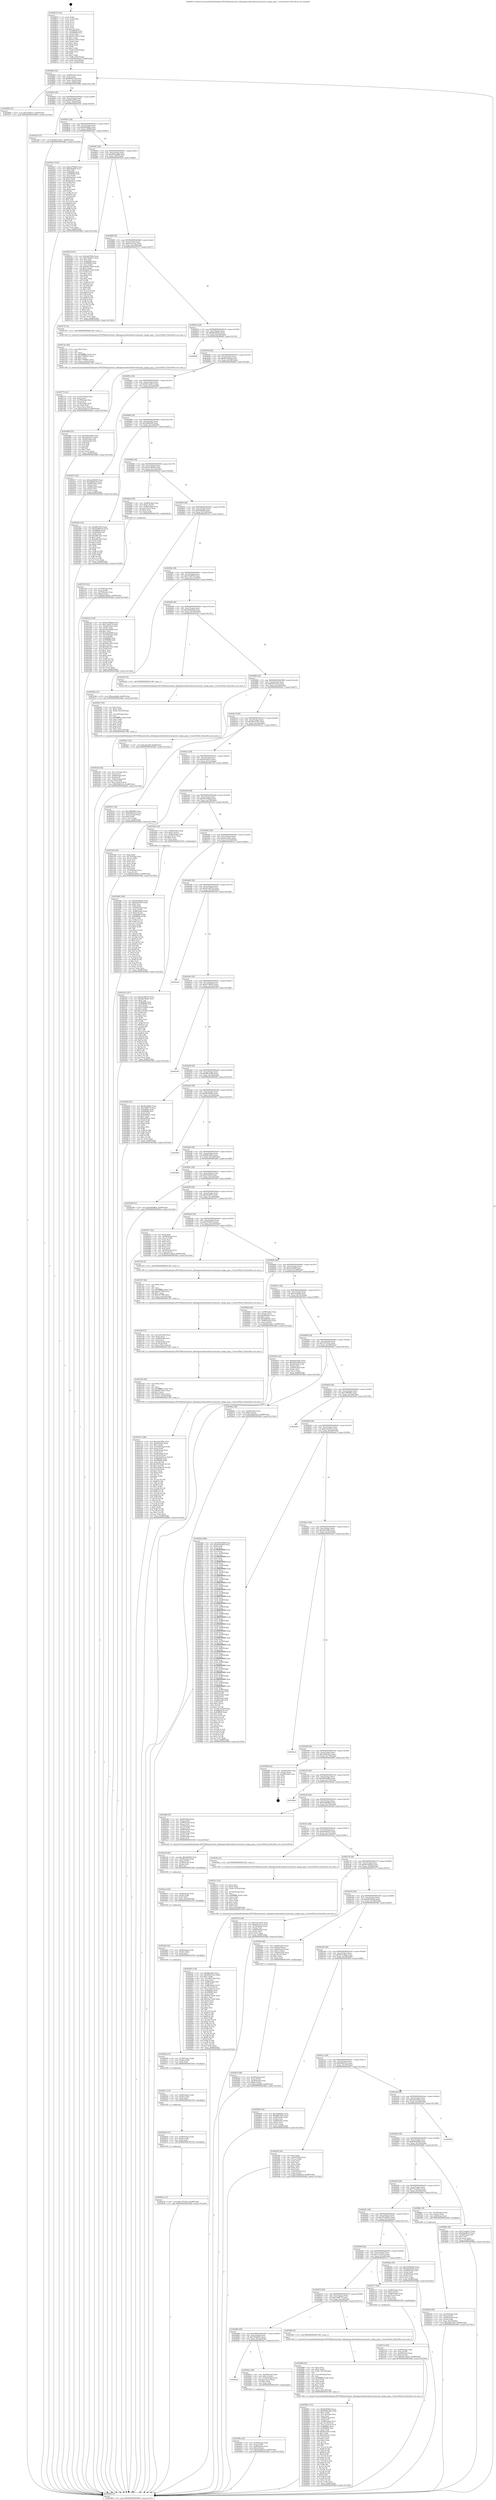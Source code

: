 digraph "0x404810" {
  label = "0x404810 (/mnt/c/Users/mathe/Desktop/tcc/POCII/binaries/extr_labenginecoderenderercommontr_image_png.c_ConvertPixel_Final-ollvm.out::main(0))"
  labelloc = "t"
  node[shape=record]

  Entry [label="",width=0.3,height=0.3,shape=circle,fillcolor=black,style=filled]
  "0x404884" [label="{
     0x404884 [32]\l
     | [instrs]\l
     &nbsp;&nbsp;0x404884 \<+6\>: mov -0xd8(%rbp),%eax\l
     &nbsp;&nbsp;0x40488a \<+2\>: mov %eax,%ecx\l
     &nbsp;&nbsp;0x40488c \<+6\>: sub $0x8090c384,%ecx\l
     &nbsp;&nbsp;0x404892 \<+6\>: mov %eax,-0xec(%rbp)\l
     &nbsp;&nbsp;0x404898 \<+6\>: mov %ecx,-0xf0(%rbp)\l
     &nbsp;&nbsp;0x40489e \<+6\>: je 0000000000405968 \<main+0x1158\>\l
  }"]
  "0x405968" [label="{
     0x405968 [15]\l
     | [instrs]\l
     &nbsp;&nbsp;0x405968 \<+10\>: movl $0x55d2875,-0xd8(%rbp)\l
     &nbsp;&nbsp;0x405972 \<+5\>: jmp 0000000000405dbd \<main+0x15ad\>\l
  }"]
  "0x4048a4" [label="{
     0x4048a4 [28]\l
     | [instrs]\l
     &nbsp;&nbsp;0x4048a4 \<+5\>: jmp 00000000004048a9 \<main+0x99\>\l
     &nbsp;&nbsp;0x4048a9 \<+6\>: mov -0xec(%rbp),%eax\l
     &nbsp;&nbsp;0x4048af \<+5\>: sub $0x8a61df7f,%eax\l
     &nbsp;&nbsp;0x4048b4 \<+6\>: mov %eax,-0xf4(%rbp)\l
     &nbsp;&nbsp;0x4048ba \<+6\>: je 0000000000405528 \<main+0xd18\>\l
  }"]
  Exit [label="",width=0.3,height=0.3,shape=circle,fillcolor=black,style=filled,peripheries=2]
  "0x405528" [label="{
     0x405528 [15]\l
     | [instrs]\l
     &nbsp;&nbsp;0x405528 \<+10\>: movl $0x9b1e3bc7,-0xd8(%rbp)\l
     &nbsp;&nbsp;0x405532 \<+5\>: jmp 0000000000405dbd \<main+0x15ad\>\l
  }"]
  "0x4048c0" [label="{
     0x4048c0 [28]\l
     | [instrs]\l
     &nbsp;&nbsp;0x4048c0 \<+5\>: jmp 00000000004048c5 \<main+0xb5\>\l
     &nbsp;&nbsp;0x4048c5 \<+6\>: mov -0xec(%rbp),%eax\l
     &nbsp;&nbsp;0x4048cb \<+5\>: sub $0x8d5bffe4,%eax\l
     &nbsp;&nbsp;0x4048d0 \<+6\>: mov %eax,-0xf8(%rbp)\l
     &nbsp;&nbsp;0x4048d6 \<+6\>: je 00000000004052a7 \<main+0xa97\>\l
  }"]
  "0x405b3a" [label="{
     0x405b3a [15]\l
     | [instrs]\l
     &nbsp;&nbsp;0x405b3a \<+10\>: movl $0x15f732ce,-0xd8(%rbp)\l
     &nbsp;&nbsp;0x405b44 \<+5\>: jmp 0000000000405dbd \<main+0x15ad\>\l
  }"]
  "0x4052a7" [label="{
     0x4052a7 [147]\l
     | [instrs]\l
     &nbsp;&nbsp;0x4052a7 \<+5\>: mov $0xe37f0620,%eax\l
     &nbsp;&nbsp;0x4052ac \<+5\>: mov $0xb2fafef2,%ecx\l
     &nbsp;&nbsp;0x4052b1 \<+2\>: mov $0x1,%dl\l
     &nbsp;&nbsp;0x4052b3 \<+7\>: mov 0x408064,%esi\l
     &nbsp;&nbsp;0x4052ba \<+7\>: mov 0x408068,%edi\l
     &nbsp;&nbsp;0x4052c1 \<+3\>: mov %esi,%r8d\l
     &nbsp;&nbsp;0x4052c4 \<+7\>: add $0xfabefa31,%r8d\l
     &nbsp;&nbsp;0x4052cb \<+4\>: sub $0x1,%r8d\l
     &nbsp;&nbsp;0x4052cf \<+7\>: sub $0xfabefa31,%r8d\l
     &nbsp;&nbsp;0x4052d6 \<+4\>: imul %r8d,%esi\l
     &nbsp;&nbsp;0x4052da \<+3\>: and $0x1,%esi\l
     &nbsp;&nbsp;0x4052dd \<+3\>: cmp $0x0,%esi\l
     &nbsp;&nbsp;0x4052e0 \<+4\>: sete %r9b\l
     &nbsp;&nbsp;0x4052e4 \<+3\>: cmp $0xa,%edi\l
     &nbsp;&nbsp;0x4052e7 \<+4\>: setl %r10b\l
     &nbsp;&nbsp;0x4052eb \<+3\>: mov %r9b,%r11b\l
     &nbsp;&nbsp;0x4052ee \<+4\>: xor $0xff,%r11b\l
     &nbsp;&nbsp;0x4052f2 \<+3\>: mov %r10b,%bl\l
     &nbsp;&nbsp;0x4052f5 \<+3\>: xor $0xff,%bl\l
     &nbsp;&nbsp;0x4052f8 \<+3\>: xor $0x1,%dl\l
     &nbsp;&nbsp;0x4052fb \<+3\>: mov %r11b,%r14b\l
     &nbsp;&nbsp;0x4052fe \<+4\>: and $0xff,%r14b\l
     &nbsp;&nbsp;0x405302 \<+3\>: and %dl,%r9b\l
     &nbsp;&nbsp;0x405305 \<+3\>: mov %bl,%r15b\l
     &nbsp;&nbsp;0x405308 \<+4\>: and $0xff,%r15b\l
     &nbsp;&nbsp;0x40530c \<+3\>: and %dl,%r10b\l
     &nbsp;&nbsp;0x40530f \<+3\>: or %r9b,%r14b\l
     &nbsp;&nbsp;0x405312 \<+3\>: or %r10b,%r15b\l
     &nbsp;&nbsp;0x405315 \<+3\>: xor %r15b,%r14b\l
     &nbsp;&nbsp;0x405318 \<+3\>: or %bl,%r11b\l
     &nbsp;&nbsp;0x40531b \<+4\>: xor $0xff,%r11b\l
     &nbsp;&nbsp;0x40531f \<+3\>: or $0x1,%dl\l
     &nbsp;&nbsp;0x405322 \<+3\>: and %dl,%r11b\l
     &nbsp;&nbsp;0x405325 \<+3\>: or %r11b,%r14b\l
     &nbsp;&nbsp;0x405328 \<+4\>: test $0x1,%r14b\l
     &nbsp;&nbsp;0x40532c \<+3\>: cmovne %ecx,%eax\l
     &nbsp;&nbsp;0x40532f \<+6\>: mov %eax,-0xd8(%rbp)\l
     &nbsp;&nbsp;0x405335 \<+5\>: jmp 0000000000405dbd \<main+0x15ad\>\l
  }"]
  "0x4048dc" [label="{
     0x4048dc [28]\l
     | [instrs]\l
     &nbsp;&nbsp;0x4048dc \<+5\>: jmp 00000000004048e1 \<main+0xd1\>\l
     &nbsp;&nbsp;0x4048e1 \<+6\>: mov -0xec(%rbp),%eax\l
     &nbsp;&nbsp;0x4048e7 \<+5\>: sub $0x9003a48b,%eax\l
     &nbsp;&nbsp;0x4048ec \<+6\>: mov %eax,-0xfc(%rbp)\l
     &nbsp;&nbsp;0x4048f2 \<+6\>: je 00000000004050cf \<main+0x8bf\>\l
  }"]
  "0x405b2b" [label="{
     0x405b2b [15]\l
     | [instrs]\l
     &nbsp;&nbsp;0x405b2b \<+4\>: mov -0x48(%rbp),%rdx\l
     &nbsp;&nbsp;0x405b2f \<+3\>: mov (%rdx),%rdx\l
     &nbsp;&nbsp;0x405b32 \<+3\>: mov %rdx,%rdi\l
     &nbsp;&nbsp;0x405b35 \<+5\>: call 0000000000401030 \<free@plt\>\l
     | [calls]\l
     &nbsp;&nbsp;0x401030 \{1\} (unknown)\l
  }"]
  "0x4050cf" [label="{
     0x4050cf [147]\l
     | [instrs]\l
     &nbsp;&nbsp;0x4050cf \<+5\>: mov $0x2efe789e,%eax\l
     &nbsp;&nbsp;0x4050d4 \<+5\>: mov $0x7629d13,%ecx\l
     &nbsp;&nbsp;0x4050d9 \<+2\>: mov $0x1,%dl\l
     &nbsp;&nbsp;0x4050db \<+7\>: mov 0x408064,%esi\l
     &nbsp;&nbsp;0x4050e2 \<+7\>: mov 0x408068,%edi\l
     &nbsp;&nbsp;0x4050e9 \<+3\>: mov %esi,%r8d\l
     &nbsp;&nbsp;0x4050ec \<+7\>: sub $0xb6275d44,%r8d\l
     &nbsp;&nbsp;0x4050f3 \<+4\>: sub $0x1,%r8d\l
     &nbsp;&nbsp;0x4050f7 \<+7\>: add $0xb6275d44,%r8d\l
     &nbsp;&nbsp;0x4050fe \<+4\>: imul %r8d,%esi\l
     &nbsp;&nbsp;0x405102 \<+3\>: and $0x1,%esi\l
     &nbsp;&nbsp;0x405105 \<+3\>: cmp $0x0,%esi\l
     &nbsp;&nbsp;0x405108 \<+4\>: sete %r9b\l
     &nbsp;&nbsp;0x40510c \<+3\>: cmp $0xa,%edi\l
     &nbsp;&nbsp;0x40510f \<+4\>: setl %r10b\l
     &nbsp;&nbsp;0x405113 \<+3\>: mov %r9b,%r11b\l
     &nbsp;&nbsp;0x405116 \<+4\>: xor $0xff,%r11b\l
     &nbsp;&nbsp;0x40511a \<+3\>: mov %r10b,%bl\l
     &nbsp;&nbsp;0x40511d \<+3\>: xor $0xff,%bl\l
     &nbsp;&nbsp;0x405120 \<+3\>: xor $0x1,%dl\l
     &nbsp;&nbsp;0x405123 \<+3\>: mov %r11b,%r14b\l
     &nbsp;&nbsp;0x405126 \<+4\>: and $0xff,%r14b\l
     &nbsp;&nbsp;0x40512a \<+3\>: and %dl,%r9b\l
     &nbsp;&nbsp;0x40512d \<+3\>: mov %bl,%r15b\l
     &nbsp;&nbsp;0x405130 \<+4\>: and $0xff,%r15b\l
     &nbsp;&nbsp;0x405134 \<+3\>: and %dl,%r10b\l
     &nbsp;&nbsp;0x405137 \<+3\>: or %r9b,%r14b\l
     &nbsp;&nbsp;0x40513a \<+3\>: or %r10b,%r15b\l
     &nbsp;&nbsp;0x40513d \<+3\>: xor %r15b,%r14b\l
     &nbsp;&nbsp;0x405140 \<+3\>: or %bl,%r11b\l
     &nbsp;&nbsp;0x405143 \<+4\>: xor $0xff,%r11b\l
     &nbsp;&nbsp;0x405147 \<+3\>: or $0x1,%dl\l
     &nbsp;&nbsp;0x40514a \<+3\>: and %dl,%r11b\l
     &nbsp;&nbsp;0x40514d \<+3\>: or %r11b,%r14b\l
     &nbsp;&nbsp;0x405150 \<+4\>: test $0x1,%r14b\l
     &nbsp;&nbsp;0x405154 \<+3\>: cmovne %ecx,%eax\l
     &nbsp;&nbsp;0x405157 \<+6\>: mov %eax,-0xd8(%rbp)\l
     &nbsp;&nbsp;0x40515d \<+5\>: jmp 0000000000405dbd \<main+0x15ad\>\l
  }"]
  "0x4048f8" [label="{
     0x4048f8 [28]\l
     | [instrs]\l
     &nbsp;&nbsp;0x4048f8 \<+5\>: jmp 00000000004048fd \<main+0xed\>\l
     &nbsp;&nbsp;0x4048fd \<+6\>: mov -0xec(%rbp),%eax\l
     &nbsp;&nbsp;0x404903 \<+5\>: sub $0x933c2c1b,%eax\l
     &nbsp;&nbsp;0x404908 \<+6\>: mov %eax,-0x100(%rbp)\l
     &nbsp;&nbsp;0x40490e \<+6\>: je 0000000000405747 \<main+0xf37\>\l
  }"]
  "0x405b1c" [label="{
     0x405b1c [15]\l
     | [instrs]\l
     &nbsp;&nbsp;0x405b1c \<+4\>: mov -0x60(%rbp),%rdx\l
     &nbsp;&nbsp;0x405b20 \<+3\>: mov (%rdx),%rdx\l
     &nbsp;&nbsp;0x405b23 \<+3\>: mov %rdx,%rdi\l
     &nbsp;&nbsp;0x405b26 \<+5\>: call 0000000000401030 \<free@plt\>\l
     | [calls]\l
     &nbsp;&nbsp;0x401030 \{1\} (unknown)\l
  }"]
  "0x405747" [label="{
     0x405747 [5]\l
     | [instrs]\l
     &nbsp;&nbsp;0x405747 \<+5\>: call 0000000000401160 \<next_i\>\l
     | [calls]\l
     &nbsp;&nbsp;0x401160 \{1\} (/mnt/c/Users/mathe/Desktop/tcc/POCII/binaries/extr_labenginecoderenderercommontr_image_png.c_ConvertPixel_Final-ollvm.out::next_i)\l
  }"]
  "0x404914" [label="{
     0x404914 [28]\l
     | [instrs]\l
     &nbsp;&nbsp;0x404914 \<+5\>: jmp 0000000000404919 \<main+0x109\>\l
     &nbsp;&nbsp;0x404919 \<+6\>: mov -0xec(%rbp),%eax\l
     &nbsp;&nbsp;0x40491f \<+5\>: sub $0x9abd9e53,%eax\l
     &nbsp;&nbsp;0x404924 \<+6\>: mov %eax,-0x104(%rbp)\l
     &nbsp;&nbsp;0x40492a \<+6\>: je 0000000000404fd9 \<main+0x7c9\>\l
  }"]
  "0x405b0d" [label="{
     0x405b0d [15]\l
     | [instrs]\l
     &nbsp;&nbsp;0x405b0d \<+4\>: mov -0x78(%rbp),%rdx\l
     &nbsp;&nbsp;0x405b11 \<+3\>: mov (%rdx),%rdx\l
     &nbsp;&nbsp;0x405b14 \<+3\>: mov %rdx,%rdi\l
     &nbsp;&nbsp;0x405b17 \<+5\>: call 0000000000401030 \<free@plt\>\l
     | [calls]\l
     &nbsp;&nbsp;0x401030 \{1\} (unknown)\l
  }"]
  "0x404fd9" [label="{
     0x404fd9\l
  }", style=dashed]
  "0x404930" [label="{
     0x404930 [28]\l
     | [instrs]\l
     &nbsp;&nbsp;0x404930 \<+5\>: jmp 0000000000404935 \<main+0x125\>\l
     &nbsp;&nbsp;0x404935 \<+6\>: mov -0xec(%rbp),%eax\l
     &nbsp;&nbsp;0x40493b \<+5\>: sub $0x9b100eed,%eax\l
     &nbsp;&nbsp;0x404940 \<+6\>: mov %eax,-0x108(%rbp)\l
     &nbsp;&nbsp;0x404946 \<+6\>: je 0000000000404db6 \<main+0x5a6\>\l
  }"]
  "0x405afb" [label="{
     0x405afb [18]\l
     | [instrs]\l
     &nbsp;&nbsp;0x405afb \<+7\>: mov -0x90(%rbp),%rdx\l
     &nbsp;&nbsp;0x405b02 \<+3\>: mov (%rdx),%rdx\l
     &nbsp;&nbsp;0x405b05 \<+3\>: mov %rdx,%rdi\l
     &nbsp;&nbsp;0x405b08 \<+5\>: call 0000000000401030 \<free@plt\>\l
     | [calls]\l
     &nbsp;&nbsp;0x401030 \{1\} (unknown)\l
  }"]
  "0x404db6" [label="{
     0x404db6 [53]\l
     | [instrs]\l
     &nbsp;&nbsp;0x404db6 \<+5\>: mov $0x40b05d96,%eax\l
     &nbsp;&nbsp;0x404dbb \<+5\>: mov $0x22ae3b1c,%ecx\l
     &nbsp;&nbsp;0x404dc0 \<+6\>: mov -0xd2(%rbp),%dl\l
     &nbsp;&nbsp;0x404dc6 \<+7\>: mov -0xd1(%rbp),%sil\l
     &nbsp;&nbsp;0x404dcd \<+3\>: mov %dl,%dil\l
     &nbsp;&nbsp;0x404dd0 \<+3\>: and %sil,%dil\l
     &nbsp;&nbsp;0x404dd3 \<+3\>: xor %sil,%dl\l
     &nbsp;&nbsp;0x404dd6 \<+3\>: or %dl,%dil\l
     &nbsp;&nbsp;0x404dd9 \<+4\>: test $0x1,%dil\l
     &nbsp;&nbsp;0x404ddd \<+3\>: cmovne %ecx,%eax\l
     &nbsp;&nbsp;0x404de0 \<+6\>: mov %eax,-0xd8(%rbp)\l
     &nbsp;&nbsp;0x404de6 \<+5\>: jmp 0000000000405dbd \<main+0x15ad\>\l
  }"]
  "0x40494c" [label="{
     0x40494c [28]\l
     | [instrs]\l
     &nbsp;&nbsp;0x40494c \<+5\>: jmp 0000000000404951 \<main+0x141\>\l
     &nbsp;&nbsp;0x404951 \<+6\>: mov -0xec(%rbp),%eax\l
     &nbsp;&nbsp;0x404957 \<+5\>: sub $0x9b1e3bc7,%eax\l
     &nbsp;&nbsp;0x40495c \<+6\>: mov %eax,-0x10c(%rbp)\l
     &nbsp;&nbsp;0x404962 \<+6\>: je 0000000000405537 \<main+0xd27\>\l
  }"]
  "0x405dbd" [label="{
     0x405dbd [5]\l
     | [instrs]\l
     &nbsp;&nbsp;0x405dbd \<+5\>: jmp 0000000000404884 \<main+0x74\>\l
  }"]
  "0x404810" [label="{
     0x404810 [116]\l
     | [instrs]\l
     &nbsp;&nbsp;0x404810 \<+1\>: push %rbp\l
     &nbsp;&nbsp;0x404811 \<+3\>: mov %rsp,%rbp\l
     &nbsp;&nbsp;0x404814 \<+2\>: push %r15\l
     &nbsp;&nbsp;0x404816 \<+2\>: push %r14\l
     &nbsp;&nbsp;0x404818 \<+2\>: push %r13\l
     &nbsp;&nbsp;0x40481a \<+2\>: push %r12\l
     &nbsp;&nbsp;0x40481c \<+1\>: push %rbx\l
     &nbsp;&nbsp;0x40481d \<+7\>: sub $0x1c8,%rsp\l
     &nbsp;&nbsp;0x404824 \<+7\>: mov 0x408064,%eax\l
     &nbsp;&nbsp;0x40482b \<+7\>: mov 0x408068,%ecx\l
     &nbsp;&nbsp;0x404832 \<+2\>: mov %eax,%edx\l
     &nbsp;&nbsp;0x404834 \<+6\>: add $0xd1cc58c3,%edx\l
     &nbsp;&nbsp;0x40483a \<+3\>: sub $0x1,%edx\l
     &nbsp;&nbsp;0x40483d \<+6\>: sub $0xd1cc58c3,%edx\l
     &nbsp;&nbsp;0x404843 \<+3\>: imul %edx,%eax\l
     &nbsp;&nbsp;0x404846 \<+3\>: and $0x1,%eax\l
     &nbsp;&nbsp;0x404849 \<+3\>: cmp $0x0,%eax\l
     &nbsp;&nbsp;0x40484c \<+4\>: sete %r8b\l
     &nbsp;&nbsp;0x404850 \<+4\>: and $0x1,%r8b\l
     &nbsp;&nbsp;0x404854 \<+7\>: mov %r8b,-0xd2(%rbp)\l
     &nbsp;&nbsp;0x40485b \<+3\>: cmp $0xa,%ecx\l
     &nbsp;&nbsp;0x40485e \<+4\>: setl %r8b\l
     &nbsp;&nbsp;0x404862 \<+4\>: and $0x1,%r8b\l
     &nbsp;&nbsp;0x404866 \<+7\>: mov %r8b,-0xd1(%rbp)\l
     &nbsp;&nbsp;0x40486d \<+10\>: movl $0x9b100eed,-0xd8(%rbp)\l
     &nbsp;&nbsp;0x404877 \<+6\>: mov %edi,-0xdc(%rbp)\l
     &nbsp;&nbsp;0x40487d \<+7\>: mov %rsi,-0xe8(%rbp)\l
  }"]
  "0x405ae3" [label="{
     0x405ae3 [24]\l
     | [instrs]\l
     &nbsp;&nbsp;0x405ae3 \<+7\>: mov -0xa8(%rbp),%rdx\l
     &nbsp;&nbsp;0x405aea \<+3\>: mov (%rdx),%rdx\l
     &nbsp;&nbsp;0x405aed \<+3\>: mov %rdx,%rdi\l
     &nbsp;&nbsp;0x405af0 \<+6\>: mov %eax,-0x1d0(%rbp)\l
     &nbsp;&nbsp;0x405af6 \<+5\>: call 0000000000401030 \<free@plt\>\l
     | [calls]\l
     &nbsp;&nbsp;0x401030 \{1\} (unknown)\l
  }"]
  "0x405537" [label="{
     0x405537 [42]\l
     | [instrs]\l
     &nbsp;&nbsp;0x405537 \<+5\>: mov $0xa2c96d25,%eax\l
     &nbsp;&nbsp;0x40553c \<+5\>: mov $0xa0f8adc8,%ecx\l
     &nbsp;&nbsp;0x405541 \<+7\>: mov -0x88(%rbp),%rdx\l
     &nbsp;&nbsp;0x405548 \<+2\>: mov (%rdx),%esi\l
     &nbsp;&nbsp;0x40554a \<+7\>: mov -0x98(%rbp),%rdx\l
     &nbsp;&nbsp;0x405551 \<+2\>: cmp (%rdx),%esi\l
     &nbsp;&nbsp;0x405553 \<+3\>: cmovl %ecx,%eax\l
     &nbsp;&nbsp;0x405556 \<+6\>: mov %eax,-0xd8(%rbp)\l
     &nbsp;&nbsp;0x40555c \<+5\>: jmp 0000000000405dbd \<main+0x15ad\>\l
  }"]
  "0x404968" [label="{
     0x404968 [28]\l
     | [instrs]\l
     &nbsp;&nbsp;0x404968 \<+5\>: jmp 000000000040496d \<main+0x15d\>\l
     &nbsp;&nbsp;0x40496d \<+6\>: mov -0xec(%rbp),%eax\l
     &nbsp;&nbsp;0x404973 \<+5\>: sub $0xa0f8adc8,%eax\l
     &nbsp;&nbsp;0x404978 \<+6\>: mov %eax,-0x110(%rbp)\l
     &nbsp;&nbsp;0x40497e \<+6\>: je 0000000000405561 \<main+0xd51\>\l
  }"]
  "0x405ac6" [label="{
     0x405ac6 [29]\l
     | [instrs]\l
     &nbsp;&nbsp;0x405ac6 \<+10\>: movabs $0x4060b6,%rdi\l
     &nbsp;&nbsp;0x405ad0 \<+4\>: mov -0x38(%rbp),%rdx\l
     &nbsp;&nbsp;0x405ad4 \<+2\>: mov %eax,(%rdx)\l
     &nbsp;&nbsp;0x405ad6 \<+4\>: mov -0x38(%rbp),%rdx\l
     &nbsp;&nbsp;0x405ada \<+2\>: mov (%rdx),%esi\l
     &nbsp;&nbsp;0x405adc \<+2\>: mov $0x0,%al\l
     &nbsp;&nbsp;0x405ade \<+5\>: call 0000000000401040 \<printf@plt\>\l
     | [calls]\l
     &nbsp;&nbsp;0x401040 \{1\} (unknown)\l
  }"]
  "0x405561" [label="{
     0x405561 [91]\l
     | [instrs]\l
     &nbsp;&nbsp;0x405561 \<+5\>: mov $0xff0cd5b5,%eax\l
     &nbsp;&nbsp;0x405566 \<+5\>: mov $0x4e96eb16,%ecx\l
     &nbsp;&nbsp;0x40556b \<+7\>: mov 0x408064,%edx\l
     &nbsp;&nbsp;0x405572 \<+7\>: mov 0x408068,%esi\l
     &nbsp;&nbsp;0x405579 \<+2\>: mov %edx,%edi\l
     &nbsp;&nbsp;0x40557b \<+6\>: add $0x28fc3ed1,%edi\l
     &nbsp;&nbsp;0x405581 \<+3\>: sub $0x1,%edi\l
     &nbsp;&nbsp;0x405584 \<+6\>: sub $0x28fc3ed1,%edi\l
     &nbsp;&nbsp;0x40558a \<+3\>: imul %edi,%edx\l
     &nbsp;&nbsp;0x40558d \<+3\>: and $0x1,%edx\l
     &nbsp;&nbsp;0x405590 \<+3\>: cmp $0x0,%edx\l
     &nbsp;&nbsp;0x405593 \<+4\>: sete %r8b\l
     &nbsp;&nbsp;0x405597 \<+3\>: cmp $0xa,%esi\l
     &nbsp;&nbsp;0x40559a \<+4\>: setl %r9b\l
     &nbsp;&nbsp;0x40559e \<+3\>: mov %r8b,%r10b\l
     &nbsp;&nbsp;0x4055a1 \<+3\>: and %r9b,%r10b\l
     &nbsp;&nbsp;0x4055a4 \<+3\>: xor %r9b,%r8b\l
     &nbsp;&nbsp;0x4055a7 \<+3\>: or %r8b,%r10b\l
     &nbsp;&nbsp;0x4055aa \<+4\>: test $0x1,%r10b\l
     &nbsp;&nbsp;0x4055ae \<+3\>: cmovne %ecx,%eax\l
     &nbsp;&nbsp;0x4055b1 \<+6\>: mov %eax,-0xd8(%rbp)\l
     &nbsp;&nbsp;0x4055b7 \<+5\>: jmp 0000000000405dbd \<main+0x15ad\>\l
  }"]
  "0x404984" [label="{
     0x404984 [28]\l
     | [instrs]\l
     &nbsp;&nbsp;0x404984 \<+5\>: jmp 0000000000404989 \<main+0x179\>\l
     &nbsp;&nbsp;0x404989 \<+6\>: mov -0xec(%rbp),%eax\l
     &nbsp;&nbsp;0x40498f \<+5\>: sub $0xa2c96d25,%eax\l
     &nbsp;&nbsp;0x404994 \<+6\>: mov %eax,-0x114(%rbp)\l
     &nbsp;&nbsp;0x40499a \<+6\>: je 00000000004056e6 \<main+0xed6\>\l
  }"]
  "0x405a3b" [label="{
     0x405a3b [42]\l
     | [instrs]\l
     &nbsp;&nbsp;0x405a3b \<+6\>: mov -0x1cc(%rbp),%ecx\l
     &nbsp;&nbsp;0x405a41 \<+3\>: imul %eax,%ecx\l
     &nbsp;&nbsp;0x405a44 \<+4\>: mov -0x48(%rbp),%r8\l
     &nbsp;&nbsp;0x405a48 \<+3\>: mov (%r8),%r8\l
     &nbsp;&nbsp;0x405a4b \<+4\>: mov -0x40(%rbp),%r9\l
     &nbsp;&nbsp;0x405a4f \<+3\>: movslq (%r9),%r9\l
     &nbsp;&nbsp;0x405a52 \<+4\>: mov %ecx,(%r8,%r9,4)\l
     &nbsp;&nbsp;0x405a56 \<+10\>: movl $0x65b83c32,-0xd8(%rbp)\l
     &nbsp;&nbsp;0x405a60 \<+5\>: jmp 0000000000405dbd \<main+0x15ad\>\l
  }"]
  "0x4056e6" [label="{
     0x4056e6 [29]\l
     | [instrs]\l
     &nbsp;&nbsp;0x4056e6 \<+4\>: mov -0x80(%rbp),%rax\l
     &nbsp;&nbsp;0x4056ea \<+6\>: movl $0x1,(%rax)\l
     &nbsp;&nbsp;0x4056f0 \<+4\>: mov -0x80(%rbp),%rax\l
     &nbsp;&nbsp;0x4056f4 \<+3\>: movslq (%rax),%rax\l
     &nbsp;&nbsp;0x4056f7 \<+4\>: shl $0x2,%rax\l
     &nbsp;&nbsp;0x4056fb \<+3\>: mov %rax,%rdi\l
     &nbsp;&nbsp;0x4056fe \<+5\>: call 0000000000401050 \<malloc@plt\>\l
     | [calls]\l
     &nbsp;&nbsp;0x401050 \{1\} (unknown)\l
  }"]
  "0x4049a0" [label="{
     0x4049a0 [28]\l
     | [instrs]\l
     &nbsp;&nbsp;0x4049a0 \<+5\>: jmp 00000000004049a5 \<main+0x195\>\l
     &nbsp;&nbsp;0x4049a5 \<+6\>: mov -0xec(%rbp),%eax\l
     &nbsp;&nbsp;0x4049ab \<+5\>: sub $0xb2fafef2,%eax\l
     &nbsp;&nbsp;0x4049b0 \<+6\>: mov %eax,-0x118(%rbp)\l
     &nbsp;&nbsp;0x4049b6 \<+6\>: je 000000000040533a \<main+0xb2a\>\l
  }"]
  "0x405a07" [label="{
     0x405a07 [52]\l
     | [instrs]\l
     &nbsp;&nbsp;0x405a07 \<+2\>: xor %ecx,%ecx\l
     &nbsp;&nbsp;0x405a09 \<+5\>: mov $0x2,%edx\l
     &nbsp;&nbsp;0x405a0e \<+6\>: mov %edx,-0x1c8(%rbp)\l
     &nbsp;&nbsp;0x405a14 \<+1\>: cltd\l
     &nbsp;&nbsp;0x405a15 \<+6\>: mov -0x1c8(%rbp),%esi\l
     &nbsp;&nbsp;0x405a1b \<+2\>: idiv %esi\l
     &nbsp;&nbsp;0x405a1d \<+6\>: imul $0xfffffffe,%edx,%edx\l
     &nbsp;&nbsp;0x405a23 \<+2\>: mov %ecx,%edi\l
     &nbsp;&nbsp;0x405a25 \<+2\>: sub %edx,%edi\l
     &nbsp;&nbsp;0x405a27 \<+2\>: mov %ecx,%edx\l
     &nbsp;&nbsp;0x405a29 \<+3\>: sub $0x1,%edx\l
     &nbsp;&nbsp;0x405a2c \<+2\>: add %edx,%edi\l
     &nbsp;&nbsp;0x405a2e \<+2\>: sub %edi,%ecx\l
     &nbsp;&nbsp;0x405a30 \<+6\>: mov %ecx,-0x1cc(%rbp)\l
     &nbsp;&nbsp;0x405a36 \<+5\>: call 0000000000401160 \<next_i\>\l
     | [calls]\l
     &nbsp;&nbsp;0x401160 \{1\} (/mnt/c/Users/mathe/Desktop/tcc/POCII/binaries/extr_labenginecoderenderercommontr_image_png.c_ConvertPixel_Final-ollvm.out::next_i)\l
  }"]
  "0x40533a" [label="{
     0x40533a [129]\l
     | [instrs]\l
     &nbsp;&nbsp;0x40533a \<+5\>: mov $0xe37f0620,%eax\l
     &nbsp;&nbsp;0x40533f \<+5\>: mov $0xc7b4972f,%ecx\l
     &nbsp;&nbsp;0x405344 \<+7\>: mov -0xa0(%rbp),%rdx\l
     &nbsp;&nbsp;0x40534b \<+2\>: mov (%rdx),%esi\l
     &nbsp;&nbsp;0x40534d \<+6\>: add $0x5cbe8d8b,%esi\l
     &nbsp;&nbsp;0x405353 \<+3\>: add $0x1,%esi\l
     &nbsp;&nbsp;0x405356 \<+6\>: sub $0x5cbe8d8b,%esi\l
     &nbsp;&nbsp;0x40535c \<+7\>: mov -0xa0(%rbp),%rdx\l
     &nbsp;&nbsp;0x405363 \<+2\>: mov %esi,(%rdx)\l
     &nbsp;&nbsp;0x405365 \<+7\>: mov 0x408064,%esi\l
     &nbsp;&nbsp;0x40536c \<+7\>: mov 0x408068,%edi\l
     &nbsp;&nbsp;0x405373 \<+3\>: mov %esi,%r8d\l
     &nbsp;&nbsp;0x405376 \<+7\>: sub $0x5f6c1265,%r8d\l
     &nbsp;&nbsp;0x40537d \<+4\>: sub $0x1,%r8d\l
     &nbsp;&nbsp;0x405381 \<+7\>: add $0x5f6c1265,%r8d\l
     &nbsp;&nbsp;0x405388 \<+4\>: imul %r8d,%esi\l
     &nbsp;&nbsp;0x40538c \<+3\>: and $0x1,%esi\l
     &nbsp;&nbsp;0x40538f \<+3\>: cmp $0x0,%esi\l
     &nbsp;&nbsp;0x405392 \<+4\>: sete %r9b\l
     &nbsp;&nbsp;0x405396 \<+3\>: cmp $0xa,%edi\l
     &nbsp;&nbsp;0x405399 \<+4\>: setl %r10b\l
     &nbsp;&nbsp;0x40539d \<+3\>: mov %r9b,%r11b\l
     &nbsp;&nbsp;0x4053a0 \<+3\>: and %r10b,%r11b\l
     &nbsp;&nbsp;0x4053a3 \<+3\>: xor %r10b,%r9b\l
     &nbsp;&nbsp;0x4053a6 \<+3\>: or %r9b,%r11b\l
     &nbsp;&nbsp;0x4053a9 \<+4\>: test $0x1,%r11b\l
     &nbsp;&nbsp;0x4053ad \<+3\>: cmovne %ecx,%eax\l
     &nbsp;&nbsp;0x4053b0 \<+6\>: mov %eax,-0xd8(%rbp)\l
     &nbsp;&nbsp;0x4053b6 \<+5\>: jmp 0000000000405dbd \<main+0x15ad\>\l
  }"]
  "0x4049bc" [label="{
     0x4049bc [28]\l
     | [instrs]\l
     &nbsp;&nbsp;0x4049bc \<+5\>: jmp 00000000004049c1 \<main+0x1b1\>\l
     &nbsp;&nbsp;0x4049c1 \<+6\>: mov -0xec(%rbp),%eax\l
     &nbsp;&nbsp;0x4049c7 \<+5\>: sub $0xc7b4972f,%eax\l
     &nbsp;&nbsp;0x4049cc \<+6\>: mov %eax,-0x11c(%rbp)\l
     &nbsp;&nbsp;0x4049d2 \<+6\>: je 00000000004053bb \<main+0xbab\>\l
  }"]
  "0x4059be" [label="{
     0x4059be [32]\l
     | [instrs]\l
     &nbsp;&nbsp;0x4059be \<+4\>: mov -0x48(%rbp),%rdi\l
     &nbsp;&nbsp;0x4059c2 \<+3\>: mov %rax,(%rdi)\l
     &nbsp;&nbsp;0x4059c5 \<+4\>: mov -0x40(%rbp),%rax\l
     &nbsp;&nbsp;0x4059c9 \<+6\>: movl $0x0,(%rax)\l
     &nbsp;&nbsp;0x4059cf \<+10\>: movl $0x76e48233,-0xd8(%rbp)\l
     &nbsp;&nbsp;0x4059d9 \<+5\>: jmp 0000000000405dbd \<main+0x15ad\>\l
  }"]
  "0x4053bb" [label="{
     0x4053bb [15]\l
     | [instrs]\l
     &nbsp;&nbsp;0x4053bb \<+10\>: movl $0xca2abb6,-0xd8(%rbp)\l
     &nbsp;&nbsp;0x4053c5 \<+5\>: jmp 0000000000405dbd \<main+0x15ad\>\l
  }"]
  "0x4049d8" [label="{
     0x4049d8 [28]\l
     | [instrs]\l
     &nbsp;&nbsp;0x4049d8 \<+5\>: jmp 00000000004049dd \<main+0x1cd\>\l
     &nbsp;&nbsp;0x4049dd \<+6\>: mov -0xec(%rbp),%eax\l
     &nbsp;&nbsp;0x4049e3 \<+5\>: sub $0xc9aeb0a6,%eax\l
     &nbsp;&nbsp;0x4049e8 \<+6\>: mov %eax,-0x120(%rbp)\l
     &nbsp;&nbsp;0x4049ee \<+6\>: je 0000000000405a02 \<main+0x11f2\>\l
  }"]
  "0x404dac" [label="{
     0x404dac\l
  }", style=dashed]
  "0x405a02" [label="{
     0x405a02 [5]\l
     | [instrs]\l
     &nbsp;&nbsp;0x405a02 \<+5\>: call 0000000000401160 \<next_i\>\l
     | [calls]\l
     &nbsp;&nbsp;0x401160 \{1\} (/mnt/c/Users/mathe/Desktop/tcc/POCII/binaries/extr_labenginecoderenderercommontr_image_png.c_ConvertPixel_Final-ollvm.out::next_i)\l
  }"]
  "0x4049f4" [label="{
     0x4049f4 [28]\l
     | [instrs]\l
     &nbsp;&nbsp;0x4049f4 \<+5\>: jmp 00000000004049f9 \<main+0x1e9\>\l
     &nbsp;&nbsp;0x4049f9 \<+6\>: mov -0xec(%rbp),%eax\l
     &nbsp;&nbsp;0x4049ff \<+5\>: sub $0xd05d12c4,%eax\l
     &nbsp;&nbsp;0x404a04 \<+6\>: mov %eax,-0x124(%rbp)\l
     &nbsp;&nbsp;0x404a0a \<+6\>: je 00000000004056a7 \<main+0xe97\>\l
  }"]
  "0x4059a1" [label="{
     0x4059a1 [29]\l
     | [instrs]\l
     &nbsp;&nbsp;0x4059a1 \<+4\>: mov -0x50(%rbp),%rax\l
     &nbsp;&nbsp;0x4059a5 \<+6\>: movl $0x1,(%rax)\l
     &nbsp;&nbsp;0x4059ab \<+4\>: mov -0x50(%rbp),%rax\l
     &nbsp;&nbsp;0x4059af \<+3\>: movslq (%rax),%rax\l
     &nbsp;&nbsp;0x4059b2 \<+4\>: shl $0x2,%rax\l
     &nbsp;&nbsp;0x4059b6 \<+3\>: mov %rax,%rdi\l
     &nbsp;&nbsp;0x4059b9 \<+5\>: call 0000000000401050 \<malloc@plt\>\l
     | [calls]\l
     &nbsp;&nbsp;0x401050 \{1\} (unknown)\l
  }"]
  "0x4056a7" [label="{
     0x4056a7 [15]\l
     | [instrs]\l
     &nbsp;&nbsp;0x4056a7 \<+10\>: movl $0xc6ea56f,-0xd8(%rbp)\l
     &nbsp;&nbsp;0x4056b1 \<+5\>: jmp 0000000000405dbd \<main+0x15ad\>\l
  }"]
  "0x404a10" [label="{
     0x404a10 [28]\l
     | [instrs]\l
     &nbsp;&nbsp;0x404a10 \<+5\>: jmp 0000000000404a15 \<main+0x205\>\l
     &nbsp;&nbsp;0x404a15 \<+6\>: mov -0xec(%rbp),%eax\l
     &nbsp;&nbsp;0x404a1b \<+5\>: sub $0xd2bc53b7,%eax\l
     &nbsp;&nbsp;0x404a20 \<+6\>: mov %eax,-0x128(%rbp)\l
     &nbsp;&nbsp;0x404a26 \<+6\>: je 0000000000405031 \<main+0x821\>\l
  }"]
  "0x4058bc" [label="{
     0x4058bc [172]\l
     | [instrs]\l
     &nbsp;&nbsp;0x4058bc \<+5\>: mov $0xfbc85602,%ecx\l
     &nbsp;&nbsp;0x4058c1 \<+5\>: mov $0x8090c384,%edx\l
     &nbsp;&nbsp;0x4058c6 \<+3\>: mov $0x1,%r8b\l
     &nbsp;&nbsp;0x4058c9 \<+6\>: mov -0x1c4(%rbp),%esi\l
     &nbsp;&nbsp;0x4058cf \<+3\>: imul %eax,%esi\l
     &nbsp;&nbsp;0x4058d2 \<+4\>: mov -0x60(%rbp),%r9\l
     &nbsp;&nbsp;0x4058d6 \<+3\>: mov (%r9),%r9\l
     &nbsp;&nbsp;0x4058d9 \<+4\>: mov -0x58(%rbp),%r10\l
     &nbsp;&nbsp;0x4058dd \<+3\>: movslq (%r10),%r10\l
     &nbsp;&nbsp;0x4058e0 \<+4\>: mov %esi,(%r9,%r10,4)\l
     &nbsp;&nbsp;0x4058e4 \<+7\>: mov 0x408064,%eax\l
     &nbsp;&nbsp;0x4058eb \<+7\>: mov 0x408068,%esi\l
     &nbsp;&nbsp;0x4058f2 \<+2\>: mov %eax,%edi\l
     &nbsp;&nbsp;0x4058f4 \<+6\>: add $0x83aa3413,%edi\l
     &nbsp;&nbsp;0x4058fa \<+3\>: sub $0x1,%edi\l
     &nbsp;&nbsp;0x4058fd \<+6\>: sub $0x83aa3413,%edi\l
     &nbsp;&nbsp;0x405903 \<+3\>: imul %edi,%eax\l
     &nbsp;&nbsp;0x405906 \<+3\>: and $0x1,%eax\l
     &nbsp;&nbsp;0x405909 \<+3\>: cmp $0x0,%eax\l
     &nbsp;&nbsp;0x40590c \<+4\>: sete %r11b\l
     &nbsp;&nbsp;0x405910 \<+3\>: cmp $0xa,%esi\l
     &nbsp;&nbsp;0x405913 \<+3\>: setl %bl\l
     &nbsp;&nbsp;0x405916 \<+3\>: mov %r11b,%r14b\l
     &nbsp;&nbsp;0x405919 \<+4\>: xor $0xff,%r14b\l
     &nbsp;&nbsp;0x40591d \<+3\>: mov %bl,%r15b\l
     &nbsp;&nbsp;0x405920 \<+4\>: xor $0xff,%r15b\l
     &nbsp;&nbsp;0x405924 \<+4\>: xor $0x0,%r8b\l
     &nbsp;&nbsp;0x405928 \<+3\>: mov %r14b,%r12b\l
     &nbsp;&nbsp;0x40592b \<+4\>: and $0x0,%r12b\l
     &nbsp;&nbsp;0x40592f \<+3\>: and %r8b,%r11b\l
     &nbsp;&nbsp;0x405932 \<+3\>: mov %r15b,%r13b\l
     &nbsp;&nbsp;0x405935 \<+4\>: and $0x0,%r13b\l
     &nbsp;&nbsp;0x405939 \<+3\>: and %r8b,%bl\l
     &nbsp;&nbsp;0x40593c \<+3\>: or %r11b,%r12b\l
     &nbsp;&nbsp;0x40593f \<+3\>: or %bl,%r13b\l
     &nbsp;&nbsp;0x405942 \<+3\>: xor %r13b,%r12b\l
     &nbsp;&nbsp;0x405945 \<+3\>: or %r15b,%r14b\l
     &nbsp;&nbsp;0x405948 \<+4\>: xor $0xff,%r14b\l
     &nbsp;&nbsp;0x40594c \<+4\>: or $0x0,%r8b\l
     &nbsp;&nbsp;0x405950 \<+3\>: and %r8b,%r14b\l
     &nbsp;&nbsp;0x405953 \<+3\>: or %r14b,%r12b\l
     &nbsp;&nbsp;0x405956 \<+4\>: test $0x1,%r12b\l
     &nbsp;&nbsp;0x40595a \<+3\>: cmovne %edx,%ecx\l
     &nbsp;&nbsp;0x40595d \<+6\>: mov %ecx,-0xd8(%rbp)\l
     &nbsp;&nbsp;0x405963 \<+5\>: jmp 0000000000405dbd \<main+0x15ad\>\l
  }"]
  "0x405031" [label="{
     0x405031 [30]\l
     | [instrs]\l
     &nbsp;&nbsp;0x405031 \<+5\>: mov $0x1bf6388c,%eax\l
     &nbsp;&nbsp;0x405036 \<+5\>: mov $0x6085d3cd,%ecx\l
     &nbsp;&nbsp;0x40503b \<+3\>: mov -0x2c(%rbp),%edx\l
     &nbsp;&nbsp;0x40503e \<+3\>: cmp $0x0,%edx\l
     &nbsp;&nbsp;0x405041 \<+3\>: cmove %ecx,%eax\l
     &nbsp;&nbsp;0x405044 \<+6\>: mov %eax,-0xd8(%rbp)\l
     &nbsp;&nbsp;0x40504a \<+5\>: jmp 0000000000405dbd \<main+0x15ad\>\l
  }"]
  "0x404a2c" [label="{
     0x404a2c [28]\l
     | [instrs]\l
     &nbsp;&nbsp;0x404a2c \<+5\>: jmp 0000000000404a31 \<main+0x221\>\l
     &nbsp;&nbsp;0x404a31 \<+6\>: mov -0xec(%rbp),%eax\l
     &nbsp;&nbsp;0x404a37 \<+5\>: sub $0xd32a0a7f,%eax\l
     &nbsp;&nbsp;0x404a3c \<+6\>: mov %eax,-0x12c(%rbp)\l
     &nbsp;&nbsp;0x404a42 \<+6\>: je 000000000040579d \<main+0xf8d\>\l
  }"]
  "0x405888" [label="{
     0x405888 [52]\l
     | [instrs]\l
     &nbsp;&nbsp;0x405888 \<+2\>: xor %ecx,%ecx\l
     &nbsp;&nbsp;0x40588a \<+5\>: mov $0x2,%edx\l
     &nbsp;&nbsp;0x40588f \<+6\>: mov %edx,-0x1c0(%rbp)\l
     &nbsp;&nbsp;0x405895 \<+1\>: cltd\l
     &nbsp;&nbsp;0x405896 \<+6\>: mov -0x1c0(%rbp),%esi\l
     &nbsp;&nbsp;0x40589c \<+2\>: idiv %esi\l
     &nbsp;&nbsp;0x40589e \<+6\>: imul $0xfffffffe,%edx,%edx\l
     &nbsp;&nbsp;0x4058a4 \<+2\>: mov %ecx,%edi\l
     &nbsp;&nbsp;0x4058a6 \<+2\>: sub %edx,%edi\l
     &nbsp;&nbsp;0x4058a8 \<+2\>: mov %ecx,%edx\l
     &nbsp;&nbsp;0x4058aa \<+3\>: sub $0x1,%edx\l
     &nbsp;&nbsp;0x4058ad \<+2\>: add %edx,%edi\l
     &nbsp;&nbsp;0x4058af \<+2\>: sub %edi,%ecx\l
     &nbsp;&nbsp;0x4058b1 \<+6\>: mov %ecx,-0x1c4(%rbp)\l
     &nbsp;&nbsp;0x4058b7 \<+5\>: call 0000000000401160 \<next_i\>\l
     | [calls]\l
     &nbsp;&nbsp;0x401160 \{1\} (/mnt/c/Users/mathe/Desktop/tcc/POCII/binaries/extr_labenginecoderenderercommontr_image_png.c_ConvertPixel_Final-ollvm.out::next_i)\l
  }"]
  "0x40579d" [label="{
     0x40579d [42]\l
     | [instrs]\l
     &nbsp;&nbsp;0x40579d \<+2\>: xor %eax,%eax\l
     &nbsp;&nbsp;0x40579f \<+4\>: mov -0x70(%rbp),%rcx\l
     &nbsp;&nbsp;0x4057a3 \<+2\>: mov (%rcx),%edx\l
     &nbsp;&nbsp;0x4057a5 \<+2\>: mov %eax,%esi\l
     &nbsp;&nbsp;0x4057a7 \<+2\>: sub %edx,%esi\l
     &nbsp;&nbsp;0x4057a9 \<+2\>: mov %eax,%edx\l
     &nbsp;&nbsp;0x4057ab \<+3\>: sub $0x1,%edx\l
     &nbsp;&nbsp;0x4057ae \<+2\>: add %edx,%esi\l
     &nbsp;&nbsp;0x4057b0 \<+2\>: sub %esi,%eax\l
     &nbsp;&nbsp;0x4057b2 \<+4\>: mov -0x70(%rbp),%rcx\l
     &nbsp;&nbsp;0x4057b6 \<+2\>: mov %eax,(%rcx)\l
     &nbsp;&nbsp;0x4057b8 \<+10\>: movl $0x6014a022,-0xd8(%rbp)\l
     &nbsp;&nbsp;0x4057c2 \<+5\>: jmp 0000000000405dbd \<main+0x15ad\>\l
  }"]
  "0x404a48" [label="{
     0x404a48 [28]\l
     | [instrs]\l
     &nbsp;&nbsp;0x404a48 \<+5\>: jmp 0000000000404a4d \<main+0x23d\>\l
     &nbsp;&nbsp;0x404a4d \<+6\>: mov -0xec(%rbp),%eax\l
     &nbsp;&nbsp;0x404a53 \<+5\>: sub $0xd4e79abd,%eax\l
     &nbsp;&nbsp;0x404a58 \<+6\>: mov %eax,-0x130(%rbp)\l
     &nbsp;&nbsp;0x404a5e \<+6\>: je 000000000040545d \<main+0xc4d\>\l
  }"]
  "0x404d90" [label="{
     0x404d90 [28]\l
     | [instrs]\l
     &nbsp;&nbsp;0x404d90 \<+5\>: jmp 0000000000404d95 \<main+0x585\>\l
     &nbsp;&nbsp;0x404d95 \<+6\>: mov -0xec(%rbp),%eax\l
     &nbsp;&nbsp;0x404d9b \<+5\>: sub $0x7fa8a6b1,%eax\l
     &nbsp;&nbsp;0x404da0 \<+6\>: mov %eax,-0x1a8(%rbp)\l
     &nbsp;&nbsp;0x404da6 \<+6\>: je 00000000004059a1 \<main+0x1191\>\l
  }"]
  "0x40545d" [label="{
     0x40545d [35]\l
     | [instrs]\l
     &nbsp;&nbsp;0x40545d \<+7\>: mov -0x98(%rbp),%rax\l
     &nbsp;&nbsp;0x405464 \<+6\>: movl $0x1,(%rax)\l
     &nbsp;&nbsp;0x40546a \<+7\>: mov -0x98(%rbp),%rax\l
     &nbsp;&nbsp;0x405471 \<+3\>: movslq (%rax),%rax\l
     &nbsp;&nbsp;0x405474 \<+4\>: shl $0x2,%rax\l
     &nbsp;&nbsp;0x405478 \<+3\>: mov %rax,%rdi\l
     &nbsp;&nbsp;0x40547b \<+5\>: call 0000000000401050 \<malloc@plt\>\l
     | [calls]\l
     &nbsp;&nbsp;0x401050 \{1\} (unknown)\l
  }"]
  "0x404a64" [label="{
     0x404a64 [28]\l
     | [instrs]\l
     &nbsp;&nbsp;0x404a64 \<+5\>: jmp 0000000000404a69 \<main+0x259\>\l
     &nbsp;&nbsp;0x404a69 \<+6\>: mov -0xec(%rbp),%eax\l
     &nbsp;&nbsp;0x404a6f \<+5\>: sub $0xde2e3aa5,%eax\l
     &nbsp;&nbsp;0x404a74 \<+6\>: mov %eax,-0x134(%rbp)\l
     &nbsp;&nbsp;0x404a7a \<+6\>: je 00000000004053ca \<main+0xbba\>\l
  }"]
  "0x405883" [label="{
     0x405883 [5]\l
     | [instrs]\l
     &nbsp;&nbsp;0x405883 \<+5\>: call 0000000000401160 \<next_i\>\l
     | [calls]\l
     &nbsp;&nbsp;0x401160 \{1\} (/mnt/c/Users/mathe/Desktop/tcc/POCII/binaries/extr_labenginecoderenderercommontr_image_png.c_ConvertPixel_Final-ollvm.out::next_i)\l
  }"]
  "0x4053ca" [label="{
     0x4053ca [147]\l
     | [instrs]\l
     &nbsp;&nbsp;0x4053ca \<+5\>: mov $0xe0cd8353,%eax\l
     &nbsp;&nbsp;0x4053cf \<+5\>: mov $0xd4e79abd,%ecx\l
     &nbsp;&nbsp;0x4053d4 \<+2\>: mov $0x1,%dl\l
     &nbsp;&nbsp;0x4053d6 \<+7\>: mov 0x408064,%esi\l
     &nbsp;&nbsp;0x4053dd \<+7\>: mov 0x408068,%edi\l
     &nbsp;&nbsp;0x4053e4 \<+3\>: mov %esi,%r8d\l
     &nbsp;&nbsp;0x4053e7 \<+7\>: sub $0x2705af03,%r8d\l
     &nbsp;&nbsp;0x4053ee \<+4\>: sub $0x1,%r8d\l
     &nbsp;&nbsp;0x4053f2 \<+7\>: add $0x2705af03,%r8d\l
     &nbsp;&nbsp;0x4053f9 \<+4\>: imul %r8d,%esi\l
     &nbsp;&nbsp;0x4053fd \<+3\>: and $0x1,%esi\l
     &nbsp;&nbsp;0x405400 \<+3\>: cmp $0x0,%esi\l
     &nbsp;&nbsp;0x405403 \<+4\>: sete %r9b\l
     &nbsp;&nbsp;0x405407 \<+3\>: cmp $0xa,%edi\l
     &nbsp;&nbsp;0x40540a \<+4\>: setl %r10b\l
     &nbsp;&nbsp;0x40540e \<+3\>: mov %r9b,%r11b\l
     &nbsp;&nbsp;0x405411 \<+4\>: xor $0xff,%r11b\l
     &nbsp;&nbsp;0x405415 \<+3\>: mov %r10b,%bl\l
     &nbsp;&nbsp;0x405418 \<+3\>: xor $0xff,%bl\l
     &nbsp;&nbsp;0x40541b \<+3\>: xor $0x1,%dl\l
     &nbsp;&nbsp;0x40541e \<+3\>: mov %r11b,%r14b\l
     &nbsp;&nbsp;0x405421 \<+4\>: and $0xff,%r14b\l
     &nbsp;&nbsp;0x405425 \<+3\>: and %dl,%r9b\l
     &nbsp;&nbsp;0x405428 \<+3\>: mov %bl,%r15b\l
     &nbsp;&nbsp;0x40542b \<+4\>: and $0xff,%r15b\l
     &nbsp;&nbsp;0x40542f \<+3\>: and %dl,%r10b\l
     &nbsp;&nbsp;0x405432 \<+3\>: or %r9b,%r14b\l
     &nbsp;&nbsp;0x405435 \<+3\>: or %r10b,%r15b\l
     &nbsp;&nbsp;0x405438 \<+3\>: xor %r15b,%r14b\l
     &nbsp;&nbsp;0x40543b \<+3\>: or %bl,%r11b\l
     &nbsp;&nbsp;0x40543e \<+4\>: xor $0xff,%r11b\l
     &nbsp;&nbsp;0x405442 \<+3\>: or $0x1,%dl\l
     &nbsp;&nbsp;0x405445 \<+3\>: and %dl,%r11b\l
     &nbsp;&nbsp;0x405448 \<+3\>: or %r11b,%r14b\l
     &nbsp;&nbsp;0x40544b \<+4\>: test $0x1,%r14b\l
     &nbsp;&nbsp;0x40544f \<+3\>: cmovne %ecx,%eax\l
     &nbsp;&nbsp;0x405452 \<+6\>: mov %eax,-0xd8(%rbp)\l
     &nbsp;&nbsp;0x405458 \<+5\>: jmp 0000000000405dbd \<main+0x15ad\>\l
  }"]
  "0x404a80" [label="{
     0x404a80 [28]\l
     | [instrs]\l
     &nbsp;&nbsp;0x404a80 \<+5\>: jmp 0000000000404a85 \<main+0x275\>\l
     &nbsp;&nbsp;0x404a85 \<+6\>: mov -0xec(%rbp),%eax\l
     &nbsp;&nbsp;0x404a8b \<+5\>: sub $0xe0cd8353,%eax\l
     &nbsp;&nbsp;0x404a90 \<+6\>: mov %eax,-0x138(%rbp)\l
     &nbsp;&nbsp;0x404a96 \<+6\>: je 0000000000405cbd \<main+0x14ad\>\l
  }"]
  "0x4057e4" [label="{
     0x4057e4 [32]\l
     | [instrs]\l
     &nbsp;&nbsp;0x4057e4 \<+4\>: mov -0x60(%rbp),%rdi\l
     &nbsp;&nbsp;0x4057e8 \<+3\>: mov %rax,(%rdi)\l
     &nbsp;&nbsp;0x4057eb \<+4\>: mov -0x58(%rbp),%rax\l
     &nbsp;&nbsp;0x4057ef \<+6\>: movl $0x0,(%rax)\l
     &nbsp;&nbsp;0x4057f5 \<+10\>: movl $0x65114ba5,-0xd8(%rbp)\l
     &nbsp;&nbsp;0x4057ff \<+5\>: jmp 0000000000405dbd \<main+0x15ad\>\l
  }"]
  "0x405cbd" [label="{
     0x405cbd\l
  }", style=dashed]
  "0x404a9c" [label="{
     0x404a9c [28]\l
     | [instrs]\l
     &nbsp;&nbsp;0x404a9c \<+5\>: jmp 0000000000404aa1 \<main+0x291\>\l
     &nbsp;&nbsp;0x404aa1 \<+6\>: mov -0xec(%rbp),%eax\l
     &nbsp;&nbsp;0x404aa7 \<+5\>: sub $0xe37f0620,%eax\l
     &nbsp;&nbsp;0x404aac \<+6\>: mov %eax,-0x13c(%rbp)\l
     &nbsp;&nbsp;0x404ab2 \<+6\>: je 0000000000405c95 \<main+0x1485\>\l
  }"]
  "0x404d74" [label="{
     0x404d74 [28]\l
     | [instrs]\l
     &nbsp;&nbsp;0x404d74 \<+5\>: jmp 0000000000404d79 \<main+0x569\>\l
     &nbsp;&nbsp;0x404d79 \<+6\>: mov -0xec(%rbp),%eax\l
     &nbsp;&nbsp;0x404d7f \<+5\>: sub $0x7e8ff774,%eax\l
     &nbsp;&nbsp;0x404d84 \<+6\>: mov %eax,-0x1a4(%rbp)\l
     &nbsp;&nbsp;0x404d8a \<+6\>: je 0000000000405883 \<main+0x1073\>\l
  }"]
  "0x405c95" [label="{
     0x405c95\l
  }", style=dashed]
  "0x404ab8" [label="{
     0x404ab8 [28]\l
     | [instrs]\l
     &nbsp;&nbsp;0x404ab8 \<+5\>: jmp 0000000000404abd \<main+0x2ad\>\l
     &nbsp;&nbsp;0x404abd \<+6\>: mov -0xec(%rbp),%eax\l
     &nbsp;&nbsp;0x404ac3 \<+5\>: sub $0xf8814265,%eax\l
     &nbsp;&nbsp;0x404ac8 \<+6\>: mov %eax,-0x140(%rbp)\l
     &nbsp;&nbsp;0x404ace \<+6\>: je 0000000000405828 \<main+0x1018\>\l
  }"]
  "0x4057c7" [label="{
     0x4057c7 [29]\l
     | [instrs]\l
     &nbsp;&nbsp;0x4057c7 \<+4\>: mov -0x68(%rbp),%rax\l
     &nbsp;&nbsp;0x4057cb \<+6\>: movl $0x1,(%rax)\l
     &nbsp;&nbsp;0x4057d1 \<+4\>: mov -0x68(%rbp),%rax\l
     &nbsp;&nbsp;0x4057d5 \<+3\>: movslq (%rax),%rax\l
     &nbsp;&nbsp;0x4057d8 \<+4\>: shl $0x2,%rax\l
     &nbsp;&nbsp;0x4057dc \<+3\>: mov %rax,%rdi\l
     &nbsp;&nbsp;0x4057df \<+5\>: call 0000000000401050 \<malloc@plt\>\l
     | [calls]\l
     &nbsp;&nbsp;0x401050 \{1\} (unknown)\l
  }"]
  "0x405828" [label="{
     0x405828 [91]\l
     | [instrs]\l
     &nbsp;&nbsp;0x405828 \<+5\>: mov $0xfbc85602,%eax\l
     &nbsp;&nbsp;0x40582d \<+5\>: mov $0x7e8ff774,%ecx\l
     &nbsp;&nbsp;0x405832 \<+7\>: mov 0x408064,%edx\l
     &nbsp;&nbsp;0x405839 \<+7\>: mov 0x408068,%esi\l
     &nbsp;&nbsp;0x405840 \<+2\>: mov %edx,%edi\l
     &nbsp;&nbsp;0x405842 \<+6\>: add $0xba56fcec,%edi\l
     &nbsp;&nbsp;0x405848 \<+3\>: sub $0x1,%edi\l
     &nbsp;&nbsp;0x40584b \<+6\>: sub $0xba56fcec,%edi\l
     &nbsp;&nbsp;0x405851 \<+3\>: imul %edi,%edx\l
     &nbsp;&nbsp;0x405854 \<+3\>: and $0x1,%edx\l
     &nbsp;&nbsp;0x405857 \<+3\>: cmp $0x0,%edx\l
     &nbsp;&nbsp;0x40585a \<+4\>: sete %r8b\l
     &nbsp;&nbsp;0x40585e \<+3\>: cmp $0xa,%esi\l
     &nbsp;&nbsp;0x405861 \<+4\>: setl %r9b\l
     &nbsp;&nbsp;0x405865 \<+3\>: mov %r8b,%r10b\l
     &nbsp;&nbsp;0x405868 \<+3\>: and %r9b,%r10b\l
     &nbsp;&nbsp;0x40586b \<+3\>: xor %r9b,%r8b\l
     &nbsp;&nbsp;0x40586e \<+3\>: or %r8b,%r10b\l
     &nbsp;&nbsp;0x405871 \<+4\>: test $0x1,%r10b\l
     &nbsp;&nbsp;0x405875 \<+3\>: cmovne %ecx,%eax\l
     &nbsp;&nbsp;0x405878 \<+6\>: mov %eax,-0xd8(%rbp)\l
     &nbsp;&nbsp;0x40587e \<+5\>: jmp 0000000000405dbd \<main+0x15ad\>\l
  }"]
  "0x404ad4" [label="{
     0x404ad4 [28]\l
     | [instrs]\l
     &nbsp;&nbsp;0x404ad4 \<+5\>: jmp 0000000000404ad9 \<main+0x2c9\>\l
     &nbsp;&nbsp;0x404ad9 \<+6\>: mov -0xec(%rbp),%eax\l
     &nbsp;&nbsp;0x404adf \<+5\>: sub $0xfbc85602,%eax\l
     &nbsp;&nbsp;0x404ae4 \<+6\>: mov %eax,-0x144(%rbp)\l
     &nbsp;&nbsp;0x404aea \<+6\>: je 0000000000405d67 \<main+0x1557\>\l
  }"]
  "0x404d58" [label="{
     0x404d58 [28]\l
     | [instrs]\l
     &nbsp;&nbsp;0x404d58 \<+5\>: jmp 0000000000404d5d \<main+0x54d\>\l
     &nbsp;&nbsp;0x404d5d \<+6\>: mov -0xec(%rbp),%eax\l
     &nbsp;&nbsp;0x404d63 \<+5\>: sub $0x7c215ac5,%eax\l
     &nbsp;&nbsp;0x404d68 \<+6\>: mov %eax,-0x1a0(%rbp)\l
     &nbsp;&nbsp;0x404d6e \<+6\>: je 00000000004057c7 \<main+0xfb7\>\l
  }"]
  "0x405d67" [label="{
     0x405d67\l
  }", style=dashed]
  "0x404af0" [label="{
     0x404af0 [28]\l
     | [instrs]\l
     &nbsp;&nbsp;0x404af0 \<+5\>: jmp 0000000000404af5 \<main+0x2e5\>\l
     &nbsp;&nbsp;0x404af5 \<+6\>: mov -0xec(%rbp),%eax\l
     &nbsp;&nbsp;0x404afb \<+5\>: sub $0xff0cd5b5,%eax\l
     &nbsp;&nbsp;0x404b00 \<+6\>: mov %eax,-0x148(%rbp)\l
     &nbsp;&nbsp;0x404b06 \<+6\>: je 0000000000405d06 \<main+0x14f6\>\l
  }"]
  "0x4059de" [label="{
     0x4059de [36]\l
     | [instrs]\l
     &nbsp;&nbsp;0x4059de \<+5\>: mov $0x45d06d04,%eax\l
     &nbsp;&nbsp;0x4059e3 \<+5\>: mov $0xc9aeb0a6,%ecx\l
     &nbsp;&nbsp;0x4059e8 \<+4\>: mov -0x40(%rbp),%rdx\l
     &nbsp;&nbsp;0x4059ec \<+2\>: mov (%rdx),%esi\l
     &nbsp;&nbsp;0x4059ee \<+4\>: mov -0x50(%rbp),%rdx\l
     &nbsp;&nbsp;0x4059f2 \<+2\>: cmp (%rdx),%esi\l
     &nbsp;&nbsp;0x4059f4 \<+3\>: cmovl %ecx,%eax\l
     &nbsp;&nbsp;0x4059f7 \<+6\>: mov %eax,-0xd8(%rbp)\l
     &nbsp;&nbsp;0x4059fd \<+5\>: jmp 0000000000405dbd \<main+0x15ad\>\l
  }"]
  "0x405d06" [label="{
     0x405d06\l
  }", style=dashed]
  "0x404b0c" [label="{
     0x404b0c [28]\l
     | [instrs]\l
     &nbsp;&nbsp;0x404b0c \<+5\>: jmp 0000000000404b11 \<main+0x301\>\l
     &nbsp;&nbsp;0x404b11 \<+6\>: mov -0xec(%rbp),%eax\l
     &nbsp;&nbsp;0x404b17 \<+5\>: sub $0x61b92d,%eax\l
     &nbsp;&nbsp;0x404b1c \<+6\>: mov %eax,-0x14c(%rbp)\l
     &nbsp;&nbsp;0x404b22 \<+6\>: je 0000000000405298 \<main+0xa88\>\l
  }"]
  "0x405774" [label="{
     0x405774 [41]\l
     | [instrs]\l
     &nbsp;&nbsp;0x405774 \<+6\>: mov -0x1bc(%rbp),%ecx\l
     &nbsp;&nbsp;0x40577a \<+3\>: imul %eax,%ecx\l
     &nbsp;&nbsp;0x40577d \<+4\>: mov -0x78(%rbp),%rsi\l
     &nbsp;&nbsp;0x405781 \<+3\>: mov (%rsi),%rsi\l
     &nbsp;&nbsp;0x405784 \<+4\>: mov -0x70(%rbp),%rdi\l
     &nbsp;&nbsp;0x405788 \<+3\>: movslq (%rdi),%rdi\l
     &nbsp;&nbsp;0x40578b \<+3\>: mov %ecx,(%rsi,%rdi,4)\l
     &nbsp;&nbsp;0x40578e \<+10\>: movl $0xd32a0a7f,-0xd8(%rbp)\l
     &nbsp;&nbsp;0x405798 \<+5\>: jmp 0000000000405dbd \<main+0x15ad\>\l
  }"]
  "0x405298" [label="{
     0x405298 [15]\l
     | [instrs]\l
     &nbsp;&nbsp;0x405298 \<+10\>: movl $0x8d5bffe4,-0xd8(%rbp)\l
     &nbsp;&nbsp;0x4052a2 \<+5\>: jmp 0000000000405dbd \<main+0x15ad\>\l
  }"]
  "0x404b28" [label="{
     0x404b28 [28]\l
     | [instrs]\l
     &nbsp;&nbsp;0x404b28 \<+5\>: jmp 0000000000404b2d \<main+0x31d\>\l
     &nbsp;&nbsp;0x404b2d \<+6\>: mov -0xec(%rbp),%eax\l
     &nbsp;&nbsp;0x404b33 \<+5\>: sub $0x55d2875,%eax\l
     &nbsp;&nbsp;0x404b38 \<+6\>: mov %eax,-0x150(%rbp)\l
     &nbsp;&nbsp;0x404b3e \<+6\>: je 0000000000405977 \<main+0x1167\>\l
  }"]
  "0x40574c" [label="{
     0x40574c [40]\l
     | [instrs]\l
     &nbsp;&nbsp;0x40574c \<+5\>: mov $0x2,%ecx\l
     &nbsp;&nbsp;0x405751 \<+1\>: cltd\l
     &nbsp;&nbsp;0x405752 \<+2\>: idiv %ecx\l
     &nbsp;&nbsp;0x405754 \<+6\>: imul $0xfffffffe,%edx,%ecx\l
     &nbsp;&nbsp;0x40575a \<+6\>: sub $0x179466a1,%ecx\l
     &nbsp;&nbsp;0x405760 \<+3\>: add $0x1,%ecx\l
     &nbsp;&nbsp;0x405763 \<+6\>: add $0x179466a1,%ecx\l
     &nbsp;&nbsp;0x405769 \<+6\>: mov %ecx,-0x1bc(%rbp)\l
     &nbsp;&nbsp;0x40576f \<+5\>: call 0000000000401160 \<next_i\>\l
     | [calls]\l
     &nbsp;&nbsp;0x401160 \{1\} (/mnt/c/Users/mathe/Desktop/tcc/POCII/binaries/extr_labenginecoderenderercommontr_image_png.c_ConvertPixel_Final-ollvm.out::next_i)\l
  }"]
  "0x405977" [label="{
     0x405977 [42]\l
     | [instrs]\l
     &nbsp;&nbsp;0x405977 \<+2\>: xor %eax,%eax\l
     &nbsp;&nbsp;0x405979 \<+4\>: mov -0x58(%rbp),%rcx\l
     &nbsp;&nbsp;0x40597d \<+2\>: mov (%rcx),%edx\l
     &nbsp;&nbsp;0x40597f \<+2\>: mov %eax,%esi\l
     &nbsp;&nbsp;0x405981 \<+2\>: sub %edx,%esi\l
     &nbsp;&nbsp;0x405983 \<+2\>: mov %eax,%edx\l
     &nbsp;&nbsp;0x405985 \<+3\>: sub $0x1,%edx\l
     &nbsp;&nbsp;0x405988 \<+2\>: add %edx,%esi\l
     &nbsp;&nbsp;0x40598a \<+2\>: sub %esi,%eax\l
     &nbsp;&nbsp;0x40598c \<+4\>: mov -0x58(%rbp),%rcx\l
     &nbsp;&nbsp;0x405990 \<+2\>: mov %eax,(%rcx)\l
     &nbsp;&nbsp;0x405992 \<+10\>: movl $0x65114ba5,-0xd8(%rbp)\l
     &nbsp;&nbsp;0x40599c \<+5\>: jmp 0000000000405dbd \<main+0x15ad\>\l
  }"]
  "0x404b44" [label="{
     0x404b44 [28]\l
     | [instrs]\l
     &nbsp;&nbsp;0x404b44 \<+5\>: jmp 0000000000404b49 \<main+0x339\>\l
     &nbsp;&nbsp;0x404b49 \<+6\>: mov -0xec(%rbp),%eax\l
     &nbsp;&nbsp;0x404b4f \<+5\>: sub $0x7629d13,%eax\l
     &nbsp;&nbsp;0x404b54 \<+6\>: mov %eax,-0x154(%rbp)\l
     &nbsp;&nbsp;0x404b5a \<+6\>: je 0000000000405162 \<main+0x952\>\l
  }"]
  "0x405703" [label="{
     0x405703 [32]\l
     | [instrs]\l
     &nbsp;&nbsp;0x405703 \<+4\>: mov -0x78(%rbp),%rdi\l
     &nbsp;&nbsp;0x405707 \<+3\>: mov %rax,(%rdi)\l
     &nbsp;&nbsp;0x40570a \<+4\>: mov -0x70(%rbp),%rax\l
     &nbsp;&nbsp;0x40570e \<+6\>: movl $0x0,(%rax)\l
     &nbsp;&nbsp;0x405714 \<+10\>: movl $0x6014a022,-0xd8(%rbp)\l
     &nbsp;&nbsp;0x40571e \<+5\>: jmp 0000000000405dbd \<main+0x15ad\>\l
  }"]
  "0x405162" [label="{
     0x405162 [5]\l
     | [instrs]\l
     &nbsp;&nbsp;0x405162 \<+5\>: call 0000000000401160 \<next_i\>\l
     | [calls]\l
     &nbsp;&nbsp;0x401160 \{1\} (/mnt/c/Users/mathe/Desktop/tcc/POCII/binaries/extr_labenginecoderenderercommontr_image_png.c_ConvertPixel_Final-ollvm.out::next_i)\l
  }"]
  "0x404b60" [label="{
     0x404b60 [28]\l
     | [instrs]\l
     &nbsp;&nbsp;0x404b60 \<+5\>: jmp 0000000000404b65 \<main+0x355\>\l
     &nbsp;&nbsp;0x404b65 \<+6\>: mov -0xec(%rbp),%eax\l
     &nbsp;&nbsp;0x404b6b \<+5\>: sub $0xc6ea56f,%eax\l
     &nbsp;&nbsp;0x404b70 \<+6\>: mov %eax,-0x158(%rbp)\l
     &nbsp;&nbsp;0x404b76 \<+6\>: je 00000000004056b6 \<main+0xea6\>\l
  }"]
  "0x4055f5" [label="{
     0x4055f5 [178]\l
     | [instrs]\l
     &nbsp;&nbsp;0x4055f5 \<+5\>: mov $0xff0cd5b5,%ecx\l
     &nbsp;&nbsp;0x4055fa \<+5\>: mov $0xd05d12c4,%edx\l
     &nbsp;&nbsp;0x4055ff \<+3\>: mov $0x1,%r8b\l
     &nbsp;&nbsp;0x405602 \<+6\>: mov -0x1b8(%rbp),%esi\l
     &nbsp;&nbsp;0x405608 \<+3\>: imul %eax,%esi\l
     &nbsp;&nbsp;0x40560b \<+7\>: mov -0x90(%rbp),%r9\l
     &nbsp;&nbsp;0x405612 \<+3\>: mov (%r9),%r9\l
     &nbsp;&nbsp;0x405615 \<+7\>: mov -0x88(%rbp),%r10\l
     &nbsp;&nbsp;0x40561c \<+3\>: movslq (%r10),%r10\l
     &nbsp;&nbsp;0x40561f \<+4\>: mov %esi,(%r9,%r10,4)\l
     &nbsp;&nbsp;0x405623 \<+7\>: mov 0x408064,%eax\l
     &nbsp;&nbsp;0x40562a \<+7\>: mov 0x408068,%esi\l
     &nbsp;&nbsp;0x405631 \<+2\>: mov %eax,%edi\l
     &nbsp;&nbsp;0x405633 \<+6\>: sub $0x93a13a20,%edi\l
     &nbsp;&nbsp;0x405639 \<+3\>: sub $0x1,%edi\l
     &nbsp;&nbsp;0x40563c \<+6\>: add $0x93a13a20,%edi\l
     &nbsp;&nbsp;0x405642 \<+3\>: imul %edi,%eax\l
     &nbsp;&nbsp;0x405645 \<+3\>: and $0x1,%eax\l
     &nbsp;&nbsp;0x405648 \<+3\>: cmp $0x0,%eax\l
     &nbsp;&nbsp;0x40564b \<+4\>: sete %r11b\l
     &nbsp;&nbsp;0x40564f \<+3\>: cmp $0xa,%esi\l
     &nbsp;&nbsp;0x405652 \<+3\>: setl %bl\l
     &nbsp;&nbsp;0x405655 \<+3\>: mov %r11b,%r14b\l
     &nbsp;&nbsp;0x405658 \<+4\>: xor $0xff,%r14b\l
     &nbsp;&nbsp;0x40565c \<+3\>: mov %bl,%r15b\l
     &nbsp;&nbsp;0x40565f \<+4\>: xor $0xff,%r15b\l
     &nbsp;&nbsp;0x405663 \<+4\>: xor $0x0,%r8b\l
     &nbsp;&nbsp;0x405667 \<+3\>: mov %r14b,%r12b\l
     &nbsp;&nbsp;0x40566a \<+4\>: and $0x0,%r12b\l
     &nbsp;&nbsp;0x40566e \<+3\>: and %r8b,%r11b\l
     &nbsp;&nbsp;0x405671 \<+3\>: mov %r15b,%r13b\l
     &nbsp;&nbsp;0x405674 \<+4\>: and $0x0,%r13b\l
     &nbsp;&nbsp;0x405678 \<+3\>: and %r8b,%bl\l
     &nbsp;&nbsp;0x40567b \<+3\>: or %r11b,%r12b\l
     &nbsp;&nbsp;0x40567e \<+3\>: or %bl,%r13b\l
     &nbsp;&nbsp;0x405681 \<+3\>: xor %r13b,%r12b\l
     &nbsp;&nbsp;0x405684 \<+3\>: or %r15b,%r14b\l
     &nbsp;&nbsp;0x405687 \<+4\>: xor $0xff,%r14b\l
     &nbsp;&nbsp;0x40568b \<+4\>: or $0x0,%r8b\l
     &nbsp;&nbsp;0x40568f \<+3\>: and %r8b,%r14b\l
     &nbsp;&nbsp;0x405692 \<+3\>: or %r14b,%r12b\l
     &nbsp;&nbsp;0x405695 \<+4\>: test $0x1,%r12b\l
     &nbsp;&nbsp;0x405699 \<+3\>: cmovne %edx,%ecx\l
     &nbsp;&nbsp;0x40569c \<+6\>: mov %ecx,-0xd8(%rbp)\l
     &nbsp;&nbsp;0x4056a2 \<+5\>: jmp 0000000000405dbd \<main+0x15ad\>\l
  }"]
  "0x4056b6" [label="{
     0x4056b6 [48]\l
     | [instrs]\l
     &nbsp;&nbsp;0x4056b6 \<+7\>: mov -0x88(%rbp),%rax\l
     &nbsp;&nbsp;0x4056bd \<+2\>: mov (%rax),%ecx\l
     &nbsp;&nbsp;0x4056bf \<+6\>: sub $0x99459ac,%ecx\l
     &nbsp;&nbsp;0x4056c5 \<+3\>: add $0x1,%ecx\l
     &nbsp;&nbsp;0x4056c8 \<+6\>: add $0x99459ac,%ecx\l
     &nbsp;&nbsp;0x4056ce \<+7\>: mov -0x88(%rbp),%rax\l
     &nbsp;&nbsp;0x4056d5 \<+2\>: mov %ecx,(%rax)\l
     &nbsp;&nbsp;0x4056d7 \<+10\>: movl $0x9b1e3bc7,-0xd8(%rbp)\l
     &nbsp;&nbsp;0x4056e1 \<+5\>: jmp 0000000000405dbd \<main+0x15ad\>\l
  }"]
  "0x404b7c" [label="{
     0x404b7c [28]\l
     | [instrs]\l
     &nbsp;&nbsp;0x404b7c \<+5\>: jmp 0000000000404b81 \<main+0x371\>\l
     &nbsp;&nbsp;0x404b81 \<+6\>: mov -0xec(%rbp),%eax\l
     &nbsp;&nbsp;0x404b87 \<+5\>: sub $0xca2abb6,%eax\l
     &nbsp;&nbsp;0x404b8c \<+6\>: mov %eax,-0x15c(%rbp)\l
     &nbsp;&nbsp;0x404b92 \<+6\>: je 00000000004050a5 \<main+0x895\>\l
  }"]
  "0x4055c1" [label="{
     0x4055c1 [52]\l
     | [instrs]\l
     &nbsp;&nbsp;0x4055c1 \<+2\>: xor %ecx,%ecx\l
     &nbsp;&nbsp;0x4055c3 \<+5\>: mov $0x2,%edx\l
     &nbsp;&nbsp;0x4055c8 \<+6\>: mov %edx,-0x1b4(%rbp)\l
     &nbsp;&nbsp;0x4055ce \<+1\>: cltd\l
     &nbsp;&nbsp;0x4055cf \<+6\>: mov -0x1b4(%rbp),%esi\l
     &nbsp;&nbsp;0x4055d5 \<+2\>: idiv %esi\l
     &nbsp;&nbsp;0x4055d7 \<+6\>: imul $0xfffffffe,%edx,%edx\l
     &nbsp;&nbsp;0x4055dd \<+2\>: mov %ecx,%edi\l
     &nbsp;&nbsp;0x4055df \<+2\>: sub %edx,%edi\l
     &nbsp;&nbsp;0x4055e1 \<+2\>: mov %ecx,%edx\l
     &nbsp;&nbsp;0x4055e3 \<+3\>: sub $0x1,%edx\l
     &nbsp;&nbsp;0x4055e6 \<+2\>: add %edx,%edi\l
     &nbsp;&nbsp;0x4055e8 \<+2\>: sub %edi,%ecx\l
     &nbsp;&nbsp;0x4055ea \<+6\>: mov %ecx,-0x1b8(%rbp)\l
     &nbsp;&nbsp;0x4055f0 \<+5\>: call 0000000000401160 \<next_i\>\l
     | [calls]\l
     &nbsp;&nbsp;0x401160 \{1\} (/mnt/c/Users/mathe/Desktop/tcc/POCII/binaries/extr_labenginecoderenderercommontr_image_png.c_ConvertPixel_Final-ollvm.out::next_i)\l
  }"]
  "0x4050a5" [label="{
     0x4050a5 [42]\l
     | [instrs]\l
     &nbsp;&nbsp;0x4050a5 \<+5\>: mov $0xde2e3aa5,%eax\l
     &nbsp;&nbsp;0x4050aa \<+5\>: mov $0x9003a48b,%ecx\l
     &nbsp;&nbsp;0x4050af \<+7\>: mov -0xa0(%rbp),%rdx\l
     &nbsp;&nbsp;0x4050b6 \<+2\>: mov (%rdx),%esi\l
     &nbsp;&nbsp;0x4050b8 \<+7\>: mov -0xb0(%rbp),%rdx\l
     &nbsp;&nbsp;0x4050bf \<+2\>: cmp (%rdx),%esi\l
     &nbsp;&nbsp;0x4050c1 \<+3\>: cmovl %ecx,%eax\l
     &nbsp;&nbsp;0x4050c4 \<+6\>: mov %eax,-0xd8(%rbp)\l
     &nbsp;&nbsp;0x4050ca \<+5\>: jmp 0000000000405dbd \<main+0x15ad\>\l
  }"]
  "0x404b98" [label="{
     0x404b98 [28]\l
     | [instrs]\l
     &nbsp;&nbsp;0x404b98 \<+5\>: jmp 0000000000404b9d \<main+0x38d\>\l
     &nbsp;&nbsp;0x404b9d \<+6\>: mov -0xec(%rbp),%eax\l
     &nbsp;&nbsp;0x404ba3 \<+5\>: sub $0x15f732ce,%eax\l
     &nbsp;&nbsp;0x404ba8 \<+6\>: mov %eax,-0x160(%rbp)\l
     &nbsp;&nbsp;0x404bae \<+6\>: je 0000000000405b6c \<main+0x135c\>\l
  }"]
  "0x405480" [label="{
     0x405480 [168]\l
     | [instrs]\l
     &nbsp;&nbsp;0x405480 \<+5\>: mov $0xe0cd8353,%ecx\l
     &nbsp;&nbsp;0x405485 \<+5\>: mov $0x8a61df7f,%edx\l
     &nbsp;&nbsp;0x40548a \<+3\>: mov $0x1,%sil\l
     &nbsp;&nbsp;0x40548d \<+3\>: xor %r8d,%r8d\l
     &nbsp;&nbsp;0x405490 \<+7\>: mov -0x90(%rbp),%rdi\l
     &nbsp;&nbsp;0x405497 \<+3\>: mov %rax,(%rdi)\l
     &nbsp;&nbsp;0x40549a \<+7\>: mov -0x88(%rbp),%rax\l
     &nbsp;&nbsp;0x4054a1 \<+6\>: movl $0x0,(%rax)\l
     &nbsp;&nbsp;0x4054a7 \<+8\>: mov 0x408064,%r9d\l
     &nbsp;&nbsp;0x4054af \<+8\>: mov 0x408068,%r10d\l
     &nbsp;&nbsp;0x4054b7 \<+4\>: sub $0x1,%r8d\l
     &nbsp;&nbsp;0x4054bb \<+3\>: mov %r9d,%r11d\l
     &nbsp;&nbsp;0x4054be \<+3\>: add %r8d,%r11d\l
     &nbsp;&nbsp;0x4054c1 \<+4\>: imul %r11d,%r9d\l
     &nbsp;&nbsp;0x4054c5 \<+4\>: and $0x1,%r9d\l
     &nbsp;&nbsp;0x4054c9 \<+4\>: cmp $0x0,%r9d\l
     &nbsp;&nbsp;0x4054cd \<+3\>: sete %bl\l
     &nbsp;&nbsp;0x4054d0 \<+4\>: cmp $0xa,%r10d\l
     &nbsp;&nbsp;0x4054d4 \<+4\>: setl %r14b\l
     &nbsp;&nbsp;0x4054d8 \<+3\>: mov %bl,%r15b\l
     &nbsp;&nbsp;0x4054db \<+4\>: xor $0xff,%r15b\l
     &nbsp;&nbsp;0x4054df \<+3\>: mov %r14b,%r12b\l
     &nbsp;&nbsp;0x4054e2 \<+4\>: xor $0xff,%r12b\l
     &nbsp;&nbsp;0x4054e6 \<+4\>: xor $0x1,%sil\l
     &nbsp;&nbsp;0x4054ea \<+3\>: mov %r15b,%r13b\l
     &nbsp;&nbsp;0x4054ed \<+4\>: and $0xff,%r13b\l
     &nbsp;&nbsp;0x4054f1 \<+3\>: and %sil,%bl\l
     &nbsp;&nbsp;0x4054f4 \<+3\>: mov %r12b,%al\l
     &nbsp;&nbsp;0x4054f7 \<+2\>: and $0xff,%al\l
     &nbsp;&nbsp;0x4054f9 \<+3\>: and %sil,%r14b\l
     &nbsp;&nbsp;0x4054fc \<+3\>: or %bl,%r13b\l
     &nbsp;&nbsp;0x4054ff \<+3\>: or %r14b,%al\l
     &nbsp;&nbsp;0x405502 \<+3\>: xor %al,%r13b\l
     &nbsp;&nbsp;0x405505 \<+3\>: or %r12b,%r15b\l
     &nbsp;&nbsp;0x405508 \<+4\>: xor $0xff,%r15b\l
     &nbsp;&nbsp;0x40550c \<+4\>: or $0x1,%sil\l
     &nbsp;&nbsp;0x405510 \<+3\>: and %sil,%r15b\l
     &nbsp;&nbsp;0x405513 \<+3\>: or %r15b,%r13b\l
     &nbsp;&nbsp;0x405516 \<+4\>: test $0x1,%r13b\l
     &nbsp;&nbsp;0x40551a \<+3\>: cmovne %edx,%ecx\l
     &nbsp;&nbsp;0x40551d \<+6\>: mov %ecx,-0xd8(%rbp)\l
     &nbsp;&nbsp;0x405523 \<+5\>: jmp 0000000000405dbd \<main+0x15ad\>\l
  }"]
  "0x405b6c" [label="{
     0x405b6c [28]\l
     | [instrs]\l
     &nbsp;&nbsp;0x405b6c \<+7\>: mov -0xd0(%rbp),%rax\l
     &nbsp;&nbsp;0x405b73 \<+6\>: movl $0x0,(%rax)\l
     &nbsp;&nbsp;0x405b79 \<+10\>: movl $0x3dbb52a3,-0xd8(%rbp)\l
     &nbsp;&nbsp;0x405b83 \<+5\>: jmp 0000000000405dbd \<main+0x15ad\>\l
  }"]
  "0x404bb4" [label="{
     0x404bb4 [28]\l
     | [instrs]\l
     &nbsp;&nbsp;0x404bb4 \<+5\>: jmp 0000000000404bb9 \<main+0x3a9\>\l
     &nbsp;&nbsp;0x404bb9 \<+6\>: mov -0xec(%rbp),%eax\l
     &nbsp;&nbsp;0x404bbf \<+5\>: sub $0x1bf6388c,%eax\l
     &nbsp;&nbsp;0x404bc4 \<+6\>: mov %eax,-0x164(%rbp)\l
     &nbsp;&nbsp;0x404bca \<+6\>: je 0000000000405b49 \<main+0x1339\>\l
  }"]
  "0x4051dc" [label="{
     0x4051dc [188]\l
     | [instrs]\l
     &nbsp;&nbsp;0x4051dc \<+5\>: mov $0x2efe789e,%ecx\l
     &nbsp;&nbsp;0x4051e1 \<+5\>: mov $0x61b92d,%edx\l
     &nbsp;&nbsp;0x4051e6 \<+3\>: mov $0x1,%r8b\l
     &nbsp;&nbsp;0x4051e9 \<+7\>: mov -0x1b0(%rbp),%r9d\l
     &nbsp;&nbsp;0x4051f0 \<+4\>: imul %eax,%r9d\l
     &nbsp;&nbsp;0x4051f4 \<+7\>: mov -0xa8(%rbp),%rsi\l
     &nbsp;&nbsp;0x4051fb \<+3\>: mov (%rsi),%rsi\l
     &nbsp;&nbsp;0x4051fe \<+7\>: mov -0xa0(%rbp),%rdi\l
     &nbsp;&nbsp;0x405205 \<+3\>: movslq (%rdi),%rdi\l
     &nbsp;&nbsp;0x405208 \<+5\>: mov %r9d,0x4(%rsi,%rdi,8)\l
     &nbsp;&nbsp;0x40520d \<+7\>: mov 0x408064,%eax\l
     &nbsp;&nbsp;0x405214 \<+8\>: mov 0x408068,%r9d\l
     &nbsp;&nbsp;0x40521c \<+3\>: mov %eax,%r10d\l
     &nbsp;&nbsp;0x40521f \<+7\>: add $0x1955bcd4,%r10d\l
     &nbsp;&nbsp;0x405226 \<+4\>: sub $0x1,%r10d\l
     &nbsp;&nbsp;0x40522a \<+7\>: sub $0x1955bcd4,%r10d\l
     &nbsp;&nbsp;0x405231 \<+4\>: imul %r10d,%eax\l
     &nbsp;&nbsp;0x405235 \<+3\>: and $0x1,%eax\l
     &nbsp;&nbsp;0x405238 \<+3\>: cmp $0x0,%eax\l
     &nbsp;&nbsp;0x40523b \<+4\>: sete %r11b\l
     &nbsp;&nbsp;0x40523f \<+4\>: cmp $0xa,%r9d\l
     &nbsp;&nbsp;0x405243 \<+3\>: setl %bl\l
     &nbsp;&nbsp;0x405246 \<+3\>: mov %r11b,%r14b\l
     &nbsp;&nbsp;0x405249 \<+4\>: xor $0xff,%r14b\l
     &nbsp;&nbsp;0x40524d \<+3\>: mov %bl,%r15b\l
     &nbsp;&nbsp;0x405250 \<+4\>: xor $0xff,%r15b\l
     &nbsp;&nbsp;0x405254 \<+4\>: xor $0x1,%r8b\l
     &nbsp;&nbsp;0x405258 \<+3\>: mov %r14b,%r12b\l
     &nbsp;&nbsp;0x40525b \<+4\>: and $0xff,%r12b\l
     &nbsp;&nbsp;0x40525f \<+3\>: and %r8b,%r11b\l
     &nbsp;&nbsp;0x405262 \<+3\>: mov %r15b,%r13b\l
     &nbsp;&nbsp;0x405265 \<+4\>: and $0xff,%r13b\l
     &nbsp;&nbsp;0x405269 \<+3\>: and %r8b,%bl\l
     &nbsp;&nbsp;0x40526c \<+3\>: or %r11b,%r12b\l
     &nbsp;&nbsp;0x40526f \<+3\>: or %bl,%r13b\l
     &nbsp;&nbsp;0x405272 \<+3\>: xor %r13b,%r12b\l
     &nbsp;&nbsp;0x405275 \<+3\>: or %r15b,%r14b\l
     &nbsp;&nbsp;0x405278 \<+4\>: xor $0xff,%r14b\l
     &nbsp;&nbsp;0x40527c \<+4\>: or $0x1,%r8b\l
     &nbsp;&nbsp;0x405280 \<+3\>: and %r8b,%r14b\l
     &nbsp;&nbsp;0x405283 \<+3\>: or %r14b,%r12b\l
     &nbsp;&nbsp;0x405286 \<+4\>: test $0x1,%r12b\l
     &nbsp;&nbsp;0x40528a \<+3\>: cmovne %edx,%ecx\l
     &nbsp;&nbsp;0x40528d \<+6\>: mov %ecx,-0xd8(%rbp)\l
     &nbsp;&nbsp;0x405293 \<+5\>: jmp 0000000000405dbd \<main+0x15ad\>\l
  }"]
  "0x405b49" [label="{
     0x405b49\l
  }", style=dashed]
  "0x404bd0" [label="{
     0x404bd0 [28]\l
     | [instrs]\l
     &nbsp;&nbsp;0x404bd0 \<+5\>: jmp 0000000000404bd5 \<main+0x3c5\>\l
     &nbsp;&nbsp;0x404bd5 \<+6\>: mov -0xec(%rbp),%eax\l
     &nbsp;&nbsp;0x404bdb \<+5\>: sub $0x22ae3b1c,%eax\l
     &nbsp;&nbsp;0x404be0 \<+6\>: mov %eax,-0x168(%rbp)\l
     &nbsp;&nbsp;0x404be6 \<+6\>: je 0000000000404deb \<main+0x5db\>\l
  }"]
  "0x4051b4" [label="{
     0x4051b4 [40]\l
     | [instrs]\l
     &nbsp;&nbsp;0x4051b4 \<+5\>: mov $0x2,%ecx\l
     &nbsp;&nbsp;0x4051b9 \<+1\>: cltd\l
     &nbsp;&nbsp;0x4051ba \<+2\>: idiv %ecx\l
     &nbsp;&nbsp;0x4051bc \<+6\>: imul $0xfffffffe,%edx,%ecx\l
     &nbsp;&nbsp;0x4051c2 \<+6\>: sub $0x287cda1e,%ecx\l
     &nbsp;&nbsp;0x4051c8 \<+3\>: add $0x1,%ecx\l
     &nbsp;&nbsp;0x4051cb \<+6\>: add $0x287cda1e,%ecx\l
     &nbsp;&nbsp;0x4051d1 \<+6\>: mov %ecx,-0x1b0(%rbp)\l
     &nbsp;&nbsp;0x4051d7 \<+5\>: call 0000000000401160 \<next_i\>\l
     | [calls]\l
     &nbsp;&nbsp;0x401160 \{1\} (/mnt/c/Users/mathe/Desktop/tcc/POCII/binaries/extr_labenginecoderenderercommontr_image_png.c_ConvertPixel_Final-ollvm.out::next_i)\l
  }"]
  "0x404deb" [label="{
     0x404deb [464]\l
     | [instrs]\l
     &nbsp;&nbsp;0x404deb \<+5\>: mov $0x40b05d96,%eax\l
     &nbsp;&nbsp;0x404df0 \<+5\>: mov $0x6e44e904,%ecx\l
     &nbsp;&nbsp;0x404df5 \<+2\>: xor %edx,%edx\l
     &nbsp;&nbsp;0x404df7 \<+3\>: mov %rsp,%rsi\l
     &nbsp;&nbsp;0x404dfa \<+4\>: add $0xfffffffffffffff0,%rsi\l
     &nbsp;&nbsp;0x404dfe \<+3\>: mov %rsi,%rsp\l
     &nbsp;&nbsp;0x404e01 \<+7\>: mov %rsi,-0xd0(%rbp)\l
     &nbsp;&nbsp;0x404e08 \<+3\>: mov %rsp,%rsi\l
     &nbsp;&nbsp;0x404e0b \<+4\>: add $0xfffffffffffffff0,%rsi\l
     &nbsp;&nbsp;0x404e0f \<+3\>: mov %rsi,%rsp\l
     &nbsp;&nbsp;0x404e12 \<+3\>: mov %rsp,%rdi\l
     &nbsp;&nbsp;0x404e15 \<+4\>: add $0xfffffffffffffff0,%rdi\l
     &nbsp;&nbsp;0x404e19 \<+3\>: mov %rdi,%rsp\l
     &nbsp;&nbsp;0x404e1c \<+7\>: mov %rdi,-0xc8(%rbp)\l
     &nbsp;&nbsp;0x404e23 \<+3\>: mov %rsp,%rdi\l
     &nbsp;&nbsp;0x404e26 \<+4\>: add $0xfffffffffffffff0,%rdi\l
     &nbsp;&nbsp;0x404e2a \<+3\>: mov %rdi,%rsp\l
     &nbsp;&nbsp;0x404e2d \<+7\>: mov %rdi,-0xc0(%rbp)\l
     &nbsp;&nbsp;0x404e34 \<+3\>: mov %rsp,%rdi\l
     &nbsp;&nbsp;0x404e37 \<+4\>: add $0xfffffffffffffff0,%rdi\l
     &nbsp;&nbsp;0x404e3b \<+3\>: mov %rdi,%rsp\l
     &nbsp;&nbsp;0x404e3e \<+7\>: mov %rdi,-0xb8(%rbp)\l
     &nbsp;&nbsp;0x404e45 \<+3\>: mov %rsp,%rdi\l
     &nbsp;&nbsp;0x404e48 \<+4\>: add $0xfffffffffffffff0,%rdi\l
     &nbsp;&nbsp;0x404e4c \<+3\>: mov %rdi,%rsp\l
     &nbsp;&nbsp;0x404e4f \<+7\>: mov %rdi,-0xb0(%rbp)\l
     &nbsp;&nbsp;0x404e56 \<+3\>: mov %rsp,%rdi\l
     &nbsp;&nbsp;0x404e59 \<+4\>: add $0xfffffffffffffff0,%rdi\l
     &nbsp;&nbsp;0x404e5d \<+3\>: mov %rdi,%rsp\l
     &nbsp;&nbsp;0x404e60 \<+7\>: mov %rdi,-0xa8(%rbp)\l
     &nbsp;&nbsp;0x404e67 \<+3\>: mov %rsp,%rdi\l
     &nbsp;&nbsp;0x404e6a \<+4\>: add $0xfffffffffffffff0,%rdi\l
     &nbsp;&nbsp;0x404e6e \<+3\>: mov %rdi,%rsp\l
     &nbsp;&nbsp;0x404e71 \<+7\>: mov %rdi,-0xa0(%rbp)\l
     &nbsp;&nbsp;0x404e78 \<+3\>: mov %rsp,%rdi\l
     &nbsp;&nbsp;0x404e7b \<+4\>: add $0xfffffffffffffff0,%rdi\l
     &nbsp;&nbsp;0x404e7f \<+3\>: mov %rdi,%rsp\l
     &nbsp;&nbsp;0x404e82 \<+7\>: mov %rdi,-0x98(%rbp)\l
     &nbsp;&nbsp;0x404e89 \<+3\>: mov %rsp,%rdi\l
     &nbsp;&nbsp;0x404e8c \<+4\>: add $0xfffffffffffffff0,%rdi\l
     &nbsp;&nbsp;0x404e90 \<+3\>: mov %rdi,%rsp\l
     &nbsp;&nbsp;0x404e93 \<+7\>: mov %rdi,-0x90(%rbp)\l
     &nbsp;&nbsp;0x404e9a \<+3\>: mov %rsp,%rdi\l
     &nbsp;&nbsp;0x404e9d \<+4\>: add $0xfffffffffffffff0,%rdi\l
     &nbsp;&nbsp;0x404ea1 \<+3\>: mov %rdi,%rsp\l
     &nbsp;&nbsp;0x404ea4 \<+7\>: mov %rdi,-0x88(%rbp)\l
     &nbsp;&nbsp;0x404eab \<+3\>: mov %rsp,%rdi\l
     &nbsp;&nbsp;0x404eae \<+4\>: add $0xfffffffffffffff0,%rdi\l
     &nbsp;&nbsp;0x404eb2 \<+3\>: mov %rdi,%rsp\l
     &nbsp;&nbsp;0x404eb5 \<+4\>: mov %rdi,-0x80(%rbp)\l
     &nbsp;&nbsp;0x404eb9 \<+3\>: mov %rsp,%rdi\l
     &nbsp;&nbsp;0x404ebc \<+4\>: add $0xfffffffffffffff0,%rdi\l
     &nbsp;&nbsp;0x404ec0 \<+3\>: mov %rdi,%rsp\l
     &nbsp;&nbsp;0x404ec3 \<+4\>: mov %rdi,-0x78(%rbp)\l
     &nbsp;&nbsp;0x404ec7 \<+3\>: mov %rsp,%rdi\l
     &nbsp;&nbsp;0x404eca \<+4\>: add $0xfffffffffffffff0,%rdi\l
     &nbsp;&nbsp;0x404ece \<+3\>: mov %rdi,%rsp\l
     &nbsp;&nbsp;0x404ed1 \<+4\>: mov %rdi,-0x70(%rbp)\l
     &nbsp;&nbsp;0x404ed5 \<+3\>: mov %rsp,%rdi\l
     &nbsp;&nbsp;0x404ed8 \<+4\>: add $0xfffffffffffffff0,%rdi\l
     &nbsp;&nbsp;0x404edc \<+3\>: mov %rdi,%rsp\l
     &nbsp;&nbsp;0x404edf \<+4\>: mov %rdi,-0x68(%rbp)\l
     &nbsp;&nbsp;0x404ee3 \<+3\>: mov %rsp,%rdi\l
     &nbsp;&nbsp;0x404ee6 \<+4\>: add $0xfffffffffffffff0,%rdi\l
     &nbsp;&nbsp;0x404eea \<+3\>: mov %rdi,%rsp\l
     &nbsp;&nbsp;0x404eed \<+4\>: mov %rdi,-0x60(%rbp)\l
     &nbsp;&nbsp;0x404ef1 \<+3\>: mov %rsp,%rdi\l
     &nbsp;&nbsp;0x404ef4 \<+4\>: add $0xfffffffffffffff0,%rdi\l
     &nbsp;&nbsp;0x404ef8 \<+3\>: mov %rdi,%rsp\l
     &nbsp;&nbsp;0x404efb \<+4\>: mov %rdi,-0x58(%rbp)\l
     &nbsp;&nbsp;0x404eff \<+3\>: mov %rsp,%rdi\l
     &nbsp;&nbsp;0x404f02 \<+4\>: add $0xfffffffffffffff0,%rdi\l
     &nbsp;&nbsp;0x404f06 \<+3\>: mov %rdi,%rsp\l
     &nbsp;&nbsp;0x404f09 \<+4\>: mov %rdi,-0x50(%rbp)\l
     &nbsp;&nbsp;0x404f0d \<+3\>: mov %rsp,%rdi\l
     &nbsp;&nbsp;0x404f10 \<+4\>: add $0xfffffffffffffff0,%rdi\l
     &nbsp;&nbsp;0x404f14 \<+3\>: mov %rdi,%rsp\l
     &nbsp;&nbsp;0x404f17 \<+4\>: mov %rdi,-0x48(%rbp)\l
     &nbsp;&nbsp;0x404f1b \<+3\>: mov %rsp,%rdi\l
     &nbsp;&nbsp;0x404f1e \<+4\>: add $0xfffffffffffffff0,%rdi\l
     &nbsp;&nbsp;0x404f22 \<+3\>: mov %rdi,%rsp\l
     &nbsp;&nbsp;0x404f25 \<+4\>: mov %rdi,-0x40(%rbp)\l
     &nbsp;&nbsp;0x404f29 \<+3\>: mov %rsp,%rdi\l
     &nbsp;&nbsp;0x404f2c \<+4\>: add $0xfffffffffffffff0,%rdi\l
     &nbsp;&nbsp;0x404f30 \<+3\>: mov %rdi,%rsp\l
     &nbsp;&nbsp;0x404f33 \<+4\>: mov %rdi,-0x38(%rbp)\l
     &nbsp;&nbsp;0x404f37 \<+7\>: mov -0xd0(%rbp),%rdi\l
     &nbsp;&nbsp;0x404f3e \<+6\>: movl $0x0,(%rdi)\l
     &nbsp;&nbsp;0x404f44 \<+7\>: mov -0xdc(%rbp),%r8d\l
     &nbsp;&nbsp;0x404f4b \<+3\>: mov %r8d,(%rsi)\l
     &nbsp;&nbsp;0x404f4e \<+7\>: mov -0xc8(%rbp),%rdi\l
     &nbsp;&nbsp;0x404f55 \<+7\>: mov -0xe8(%rbp),%r9\l
     &nbsp;&nbsp;0x404f5c \<+3\>: mov %r9,(%rdi)\l
     &nbsp;&nbsp;0x404f5f \<+3\>: cmpl $0x2,(%rsi)\l
     &nbsp;&nbsp;0x404f62 \<+4\>: setne %r10b\l
     &nbsp;&nbsp;0x404f66 \<+4\>: and $0x1,%r10b\l
     &nbsp;&nbsp;0x404f6a \<+4\>: mov %r10b,-0x2d(%rbp)\l
     &nbsp;&nbsp;0x404f6e \<+8\>: mov 0x408064,%r11d\l
     &nbsp;&nbsp;0x404f76 \<+7\>: mov 0x408068,%ebx\l
     &nbsp;&nbsp;0x404f7d \<+3\>: sub $0x1,%edx\l
     &nbsp;&nbsp;0x404f80 \<+3\>: mov %r11d,%r14d\l
     &nbsp;&nbsp;0x404f83 \<+3\>: add %edx,%r14d\l
     &nbsp;&nbsp;0x404f86 \<+4\>: imul %r14d,%r11d\l
     &nbsp;&nbsp;0x404f8a \<+4\>: and $0x1,%r11d\l
     &nbsp;&nbsp;0x404f8e \<+4\>: cmp $0x0,%r11d\l
     &nbsp;&nbsp;0x404f92 \<+4\>: sete %r10b\l
     &nbsp;&nbsp;0x404f96 \<+3\>: cmp $0xa,%ebx\l
     &nbsp;&nbsp;0x404f99 \<+4\>: setl %r15b\l
     &nbsp;&nbsp;0x404f9d \<+3\>: mov %r10b,%r12b\l
     &nbsp;&nbsp;0x404fa0 \<+3\>: and %r15b,%r12b\l
     &nbsp;&nbsp;0x404fa3 \<+3\>: xor %r15b,%r10b\l
     &nbsp;&nbsp;0x404fa6 \<+3\>: or %r10b,%r12b\l
     &nbsp;&nbsp;0x404fa9 \<+4\>: test $0x1,%r12b\l
     &nbsp;&nbsp;0x404fad \<+3\>: cmovne %ecx,%eax\l
     &nbsp;&nbsp;0x404fb0 \<+6\>: mov %eax,-0xd8(%rbp)\l
     &nbsp;&nbsp;0x404fb6 \<+5\>: jmp 0000000000405dbd \<main+0x15ad\>\l
  }"]
  "0x404bec" [label="{
     0x404bec [28]\l
     | [instrs]\l
     &nbsp;&nbsp;0x404bec \<+5\>: jmp 0000000000404bf1 \<main+0x3e1\>\l
     &nbsp;&nbsp;0x404bf1 \<+6\>: mov -0xec(%rbp),%eax\l
     &nbsp;&nbsp;0x404bf7 \<+5\>: sub $0x2efe789e,%eax\l
     &nbsp;&nbsp;0x404bfc \<+6\>: mov %eax,-0x16c(%rbp)\l
     &nbsp;&nbsp;0x404c02 \<+6\>: je 0000000000405be5 \<main+0x13d5\>\l
  }"]
  "0x40518f" [label="{
     0x40518f [37]\l
     | [instrs]\l
     &nbsp;&nbsp;0x40518f \<+6\>: mov -0x1ac(%rbp),%ecx\l
     &nbsp;&nbsp;0x405195 \<+3\>: imul %eax,%ecx\l
     &nbsp;&nbsp;0x405198 \<+7\>: mov -0xa8(%rbp),%rsi\l
     &nbsp;&nbsp;0x40519f \<+3\>: mov (%rsi),%rsi\l
     &nbsp;&nbsp;0x4051a2 \<+7\>: mov -0xa0(%rbp),%rdi\l
     &nbsp;&nbsp;0x4051a9 \<+3\>: movslq (%rdi),%rdi\l
     &nbsp;&nbsp;0x4051ac \<+3\>: mov %ecx,(%rsi,%rdi,8)\l
     &nbsp;&nbsp;0x4051af \<+5\>: call 0000000000401160 \<next_i\>\l
     | [calls]\l
     &nbsp;&nbsp;0x401160 \{1\} (/mnt/c/Users/mathe/Desktop/tcc/POCII/binaries/extr_labenginecoderenderercommontr_image_png.c_ConvertPixel_Final-ollvm.out::next_i)\l
  }"]
  "0x405167" [label="{
     0x405167 [40]\l
     | [instrs]\l
     &nbsp;&nbsp;0x405167 \<+5\>: mov $0x2,%ecx\l
     &nbsp;&nbsp;0x40516c \<+1\>: cltd\l
     &nbsp;&nbsp;0x40516d \<+2\>: idiv %ecx\l
     &nbsp;&nbsp;0x40516f \<+6\>: imul $0xfffffffe,%edx,%ecx\l
     &nbsp;&nbsp;0x405175 \<+6\>: add $0xe477f09,%ecx\l
     &nbsp;&nbsp;0x40517b \<+3\>: add $0x1,%ecx\l
     &nbsp;&nbsp;0x40517e \<+6\>: sub $0xe477f09,%ecx\l
     &nbsp;&nbsp;0x405184 \<+6\>: mov %ecx,-0x1ac(%rbp)\l
     &nbsp;&nbsp;0x40518a \<+5\>: call 0000000000401160 \<next_i\>\l
     | [calls]\l
     &nbsp;&nbsp;0x401160 \{1\} (/mnt/c/Users/mathe/Desktop/tcc/POCII/binaries/extr_labenginecoderenderercommontr_image_png.c_ConvertPixel_Final-ollvm.out::next_i)\l
  }"]
  "0x405be5" [label="{
     0x405be5\l
  }", style=dashed]
  "0x404c08" [label="{
     0x404c08 [28]\l
     | [instrs]\l
     &nbsp;&nbsp;0x404c08 \<+5\>: jmp 0000000000404c0d \<main+0x3fd\>\l
     &nbsp;&nbsp;0x404c0d \<+6\>: mov -0xec(%rbp),%eax\l
     &nbsp;&nbsp;0x404c13 \<+5\>: sub $0x3dbb52a3,%eax\l
     &nbsp;&nbsp;0x404c18 \<+6\>: mov %eax,-0x170(%rbp)\l
     &nbsp;&nbsp;0x404c1e \<+6\>: je 0000000000405b88 \<main+0x1378\>\l
  }"]
  "0x40507f" [label="{
     0x40507f [38]\l
     | [instrs]\l
     &nbsp;&nbsp;0x40507f \<+7\>: mov -0xa8(%rbp),%rdi\l
     &nbsp;&nbsp;0x405086 \<+3\>: mov %rax,(%rdi)\l
     &nbsp;&nbsp;0x405089 \<+7\>: mov -0xa0(%rbp),%rax\l
     &nbsp;&nbsp;0x405090 \<+6\>: movl $0x0,(%rax)\l
     &nbsp;&nbsp;0x405096 \<+10\>: movl $0xca2abb6,-0xd8(%rbp)\l
     &nbsp;&nbsp;0x4050a0 \<+5\>: jmp 0000000000405dbd \<main+0x15ad\>\l
  }"]
  "0x405b88" [label="{
     0x405b88 [24]\l
     | [instrs]\l
     &nbsp;&nbsp;0x405b88 \<+7\>: mov -0xd0(%rbp),%rax\l
     &nbsp;&nbsp;0x405b8f \<+2\>: mov (%rax),%eax\l
     &nbsp;&nbsp;0x405b91 \<+4\>: lea -0x28(%rbp),%rsp\l
     &nbsp;&nbsp;0x405b95 \<+1\>: pop %rbx\l
     &nbsp;&nbsp;0x405b96 \<+2\>: pop %r12\l
     &nbsp;&nbsp;0x405b98 \<+2\>: pop %r13\l
     &nbsp;&nbsp;0x405b9a \<+2\>: pop %r14\l
     &nbsp;&nbsp;0x405b9c \<+2\>: pop %r15\l
     &nbsp;&nbsp;0x405b9e \<+1\>: pop %rbp\l
     &nbsp;&nbsp;0x405b9f \<+1\>: ret\l
  }"]
  "0x404c24" [label="{
     0x404c24 [28]\l
     | [instrs]\l
     &nbsp;&nbsp;0x404c24 \<+5\>: jmp 0000000000404c29 \<main+0x419\>\l
     &nbsp;&nbsp;0x404c29 \<+6\>: mov -0xec(%rbp),%eax\l
     &nbsp;&nbsp;0x404c2f \<+5\>: sub $0x40b05d96,%eax\l
     &nbsp;&nbsp;0x404c34 \<+6\>: mov %eax,-0x174(%rbp)\l
     &nbsp;&nbsp;0x404c3a \<+6\>: je 0000000000405ba0 \<main+0x1390\>\l
  }"]
  "0x40500d" [label="{
     0x40500d [36]\l
     | [instrs]\l
     &nbsp;&nbsp;0x40500d \<+7\>: mov -0xc0(%rbp),%rdi\l
     &nbsp;&nbsp;0x405014 \<+2\>: mov %eax,(%rdi)\l
     &nbsp;&nbsp;0x405016 \<+7\>: mov -0xc0(%rbp),%rdi\l
     &nbsp;&nbsp;0x40501d \<+2\>: mov (%rdi),%eax\l
     &nbsp;&nbsp;0x40501f \<+3\>: mov %eax,-0x2c(%rbp)\l
     &nbsp;&nbsp;0x405022 \<+10\>: movl $0xd2bc53b7,-0xd8(%rbp)\l
     &nbsp;&nbsp;0x40502c \<+5\>: jmp 0000000000405dbd \<main+0x15ad\>\l
  }"]
  "0x405ba0" [label="{
     0x405ba0\l
  }", style=dashed]
  "0x404c40" [label="{
     0x404c40 [28]\l
     | [instrs]\l
     &nbsp;&nbsp;0x404c40 \<+5\>: jmp 0000000000404c45 \<main+0x435\>\l
     &nbsp;&nbsp;0x404c45 \<+6\>: mov -0xec(%rbp),%eax\l
     &nbsp;&nbsp;0x404c4b \<+5\>: sub $0x45d06d04,%eax\l
     &nbsp;&nbsp;0x404c50 \<+6\>: mov %eax,-0x178(%rbp)\l
     &nbsp;&nbsp;0x404c56 \<+6\>: je 0000000000405a8f \<main+0x127f\>\l
  }"]
  "0x404d3c" [label="{
     0x404d3c [28]\l
     | [instrs]\l
     &nbsp;&nbsp;0x404d3c \<+5\>: jmp 0000000000404d41 \<main+0x531\>\l
     &nbsp;&nbsp;0x404d41 \<+6\>: mov -0xec(%rbp),%eax\l
     &nbsp;&nbsp;0x404d47 \<+5\>: sub $0x76e48233,%eax\l
     &nbsp;&nbsp;0x404d4c \<+6\>: mov %eax,-0x19c(%rbp)\l
     &nbsp;&nbsp;0x404d52 \<+6\>: je 00000000004059de \<main+0x11ce\>\l
  }"]
  "0x405a8f" [label="{
     0x405a8f [55]\l
     | [instrs]\l
     &nbsp;&nbsp;0x405a8f \<+7\>: mov -0xa8(%rbp),%rax\l
     &nbsp;&nbsp;0x405a96 \<+3\>: mov (%rax),%rdi\l
     &nbsp;&nbsp;0x405a99 \<+7\>: mov -0x90(%rbp),%rax\l
     &nbsp;&nbsp;0x405aa0 \<+3\>: mov (%rax),%rsi\l
     &nbsp;&nbsp;0x405aa3 \<+4\>: mov -0x78(%rbp),%rax\l
     &nbsp;&nbsp;0x405aa7 \<+3\>: mov (%rax),%rdx\l
     &nbsp;&nbsp;0x405aaa \<+7\>: mov -0xb8(%rbp),%rax\l
     &nbsp;&nbsp;0x405ab1 \<+2\>: mov (%rax),%ecx\l
     &nbsp;&nbsp;0x405ab3 \<+4\>: mov -0x60(%rbp),%rax\l
     &nbsp;&nbsp;0x405ab7 \<+3\>: mov (%rax),%r8\l
     &nbsp;&nbsp;0x405aba \<+4\>: mov -0x48(%rbp),%rax\l
     &nbsp;&nbsp;0x405abe \<+3\>: mov (%rax),%r9\l
     &nbsp;&nbsp;0x405ac1 \<+5\>: call 0000000000401240 \<ConvertPixel\>\l
     | [calls]\l
     &nbsp;&nbsp;0x401240 \{1\} (/mnt/c/Users/mathe/Desktop/tcc/POCII/binaries/extr_labenginecoderenderercommontr_image_png.c_ConvertPixel_Final-ollvm.out::ConvertPixel)\l
  }"]
  "0x404c5c" [label="{
     0x404c5c [28]\l
     | [instrs]\l
     &nbsp;&nbsp;0x404c5c \<+5\>: jmp 0000000000404c61 \<main+0x451\>\l
     &nbsp;&nbsp;0x404c61 \<+6\>: mov -0xec(%rbp),%eax\l
     &nbsp;&nbsp;0x404c67 \<+5\>: sub $0x4e96eb16,%eax\l
     &nbsp;&nbsp;0x404c6c \<+6\>: mov %eax,-0x17c(%rbp)\l
     &nbsp;&nbsp;0x404c72 \<+6\>: je 00000000004055bc \<main+0xdac\>\l
  }"]
  "0x404ffa" [label="{
     0x404ffa [19]\l
     | [instrs]\l
     &nbsp;&nbsp;0x404ffa \<+7\>: mov -0xc8(%rbp),%rax\l
     &nbsp;&nbsp;0x405001 \<+3\>: mov (%rax),%rax\l
     &nbsp;&nbsp;0x405004 \<+4\>: mov 0x8(%rax),%rdi\l
     &nbsp;&nbsp;0x405008 \<+5\>: call 0000000000401060 \<atoi@plt\>\l
     | [calls]\l
     &nbsp;&nbsp;0x401060 \{1\} (unknown)\l
  }"]
  "0x4055bc" [label="{
     0x4055bc [5]\l
     | [instrs]\l
     &nbsp;&nbsp;0x4055bc \<+5\>: call 0000000000401160 \<next_i\>\l
     | [calls]\l
     &nbsp;&nbsp;0x401160 \{1\} (/mnt/c/Users/mathe/Desktop/tcc/POCII/binaries/extr_labenginecoderenderercommontr_image_png.c_ConvertPixel_Final-ollvm.out::next_i)\l
  }"]
  "0x404c78" [label="{
     0x404c78 [28]\l
     | [instrs]\l
     &nbsp;&nbsp;0x404c78 \<+5\>: jmp 0000000000404c7d \<main+0x46d\>\l
     &nbsp;&nbsp;0x404c7d \<+6\>: mov -0xec(%rbp),%eax\l
     &nbsp;&nbsp;0x404c83 \<+5\>: sub $0x6014a022,%eax\l
     &nbsp;&nbsp;0x404c88 \<+6\>: mov %eax,-0x180(%rbp)\l
     &nbsp;&nbsp;0x404c8e \<+6\>: je 0000000000405723 \<main+0xf13\>\l
  }"]
  "0x404d20" [label="{
     0x404d20 [28]\l
     | [instrs]\l
     &nbsp;&nbsp;0x404d20 \<+5\>: jmp 0000000000404d25 \<main+0x515\>\l
     &nbsp;&nbsp;0x404d25 \<+6\>: mov -0xec(%rbp),%eax\l
     &nbsp;&nbsp;0x404d2b \<+5\>: sub $0x72eedb13,%eax\l
     &nbsp;&nbsp;0x404d30 \<+6\>: mov %eax,-0x198(%rbp)\l
     &nbsp;&nbsp;0x404d36 \<+6\>: je 0000000000404ffa \<main+0x7ea\>\l
  }"]
  "0x405723" [label="{
     0x405723 [36]\l
     | [instrs]\l
     &nbsp;&nbsp;0x405723 \<+5\>: mov $0x7c215ac5,%eax\l
     &nbsp;&nbsp;0x405728 \<+5\>: mov $0x933c2c1b,%ecx\l
     &nbsp;&nbsp;0x40572d \<+4\>: mov -0x70(%rbp),%rdx\l
     &nbsp;&nbsp;0x405731 \<+2\>: mov (%rdx),%esi\l
     &nbsp;&nbsp;0x405733 \<+4\>: mov -0x80(%rbp),%rdx\l
     &nbsp;&nbsp;0x405737 \<+2\>: cmp (%rdx),%esi\l
     &nbsp;&nbsp;0x405739 \<+3\>: cmovl %ecx,%eax\l
     &nbsp;&nbsp;0x40573c \<+6\>: mov %eax,-0xd8(%rbp)\l
     &nbsp;&nbsp;0x405742 \<+5\>: jmp 0000000000405dbd \<main+0x15ad\>\l
  }"]
  "0x404c94" [label="{
     0x404c94 [28]\l
     | [instrs]\l
     &nbsp;&nbsp;0x404c94 \<+5\>: jmp 0000000000404c99 \<main+0x489\>\l
     &nbsp;&nbsp;0x404c99 \<+6\>: mov -0xec(%rbp),%eax\l
     &nbsp;&nbsp;0x404c9f \<+5\>: sub $0x6085d3cd,%eax\l
     &nbsp;&nbsp;0x404ca4 \<+6\>: mov %eax,-0x184(%rbp)\l
     &nbsp;&nbsp;0x404caa \<+6\>: je 000000000040504f \<main+0x83f\>\l
  }"]
  "0x404fbb" [label="{
     0x404fbb [30]\l
     | [instrs]\l
     &nbsp;&nbsp;0x404fbb \<+5\>: mov $0x72eedb13,%eax\l
     &nbsp;&nbsp;0x404fc0 \<+5\>: mov $0x9abd9e53,%ecx\l
     &nbsp;&nbsp;0x404fc5 \<+3\>: mov -0x2d(%rbp),%dl\l
     &nbsp;&nbsp;0x404fc8 \<+3\>: test $0x1,%dl\l
     &nbsp;&nbsp;0x404fcb \<+3\>: cmovne %ecx,%eax\l
     &nbsp;&nbsp;0x404fce \<+6\>: mov %eax,-0xd8(%rbp)\l
     &nbsp;&nbsp;0x404fd4 \<+5\>: jmp 0000000000405dbd \<main+0x15ad\>\l
  }"]
  "0x40504f" [label="{
     0x40504f [48]\l
     | [instrs]\l
     &nbsp;&nbsp;0x40504f \<+7\>: mov -0xb8(%rbp),%rax\l
     &nbsp;&nbsp;0x405056 \<+6\>: movl $0x64,(%rax)\l
     &nbsp;&nbsp;0x40505c \<+7\>: mov -0xb0(%rbp),%rax\l
     &nbsp;&nbsp;0x405063 \<+6\>: movl $0x1,(%rax)\l
     &nbsp;&nbsp;0x405069 \<+7\>: mov -0xb0(%rbp),%rax\l
     &nbsp;&nbsp;0x405070 \<+3\>: movslq (%rax),%rax\l
     &nbsp;&nbsp;0x405073 \<+4\>: shl $0x3,%rax\l
     &nbsp;&nbsp;0x405077 \<+3\>: mov %rax,%rdi\l
     &nbsp;&nbsp;0x40507a \<+5\>: call 0000000000401050 \<malloc@plt\>\l
     | [calls]\l
     &nbsp;&nbsp;0x401050 \{1\} (unknown)\l
  }"]
  "0x404cb0" [label="{
     0x404cb0 [28]\l
     | [instrs]\l
     &nbsp;&nbsp;0x404cb0 \<+5\>: jmp 0000000000404cb5 \<main+0x4a5\>\l
     &nbsp;&nbsp;0x404cb5 \<+6\>: mov -0xec(%rbp),%eax\l
     &nbsp;&nbsp;0x404cbb \<+5\>: sub $0x65114ba5,%eax\l
     &nbsp;&nbsp;0x404cc0 \<+6\>: mov %eax,-0x188(%rbp)\l
     &nbsp;&nbsp;0x404cc6 \<+6\>: je 0000000000405804 \<main+0xff4\>\l
  }"]
  "0x404d04" [label="{
     0x404d04 [28]\l
     | [instrs]\l
     &nbsp;&nbsp;0x404d04 \<+5\>: jmp 0000000000404d09 \<main+0x4f9\>\l
     &nbsp;&nbsp;0x404d09 \<+6\>: mov -0xec(%rbp),%eax\l
     &nbsp;&nbsp;0x404d0f \<+5\>: sub $0x6e44e904,%eax\l
     &nbsp;&nbsp;0x404d14 \<+6\>: mov %eax,-0x194(%rbp)\l
     &nbsp;&nbsp;0x404d1a \<+6\>: je 0000000000404fbb \<main+0x7ab\>\l
  }"]
  "0x405804" [label="{
     0x405804 [36]\l
     | [instrs]\l
     &nbsp;&nbsp;0x405804 \<+5\>: mov $0x7fa8a6b1,%eax\l
     &nbsp;&nbsp;0x405809 \<+5\>: mov $0xf8814265,%ecx\l
     &nbsp;&nbsp;0x40580e \<+4\>: mov -0x58(%rbp),%rdx\l
     &nbsp;&nbsp;0x405812 \<+2\>: mov (%rdx),%esi\l
     &nbsp;&nbsp;0x405814 \<+4\>: mov -0x68(%rbp),%rdx\l
     &nbsp;&nbsp;0x405818 \<+2\>: cmp (%rdx),%esi\l
     &nbsp;&nbsp;0x40581a \<+3\>: cmovl %ecx,%eax\l
     &nbsp;&nbsp;0x40581d \<+6\>: mov %eax,-0xd8(%rbp)\l
     &nbsp;&nbsp;0x405823 \<+5\>: jmp 0000000000405dbd \<main+0x15ad\>\l
  }"]
  "0x404ccc" [label="{
     0x404ccc [28]\l
     | [instrs]\l
     &nbsp;&nbsp;0x404ccc \<+5\>: jmp 0000000000404cd1 \<main+0x4c1\>\l
     &nbsp;&nbsp;0x404cd1 \<+6\>: mov -0xec(%rbp),%eax\l
     &nbsp;&nbsp;0x404cd7 \<+5\>: sub $0x65b83c32,%eax\l
     &nbsp;&nbsp;0x404cdc \<+6\>: mov %eax,-0x18c(%rbp)\l
     &nbsp;&nbsp;0x404ce2 \<+6\>: je 0000000000405a65 \<main+0x1255\>\l
  }"]
  "0x405b58" [label="{
     0x405b58\l
  }", style=dashed]
  "0x405a65" [label="{
     0x405a65 [42]\l
     | [instrs]\l
     &nbsp;&nbsp;0x405a65 \<+2\>: xor %eax,%eax\l
     &nbsp;&nbsp;0x405a67 \<+4\>: mov -0x40(%rbp),%rcx\l
     &nbsp;&nbsp;0x405a6b \<+2\>: mov (%rcx),%edx\l
     &nbsp;&nbsp;0x405a6d \<+2\>: mov %eax,%esi\l
     &nbsp;&nbsp;0x405a6f \<+2\>: sub %edx,%esi\l
     &nbsp;&nbsp;0x405a71 \<+2\>: mov %eax,%edx\l
     &nbsp;&nbsp;0x405a73 \<+3\>: sub $0x1,%edx\l
     &nbsp;&nbsp;0x405a76 \<+2\>: add %edx,%esi\l
     &nbsp;&nbsp;0x405a78 \<+2\>: sub %esi,%eax\l
     &nbsp;&nbsp;0x405a7a \<+4\>: mov -0x40(%rbp),%rcx\l
     &nbsp;&nbsp;0x405a7e \<+2\>: mov %eax,(%rcx)\l
     &nbsp;&nbsp;0x405a80 \<+10\>: movl $0x76e48233,-0xd8(%rbp)\l
     &nbsp;&nbsp;0x405a8a \<+5\>: jmp 0000000000405dbd \<main+0x15ad\>\l
  }"]
  "0x404ce8" [label="{
     0x404ce8 [28]\l
     | [instrs]\l
     &nbsp;&nbsp;0x404ce8 \<+5\>: jmp 0000000000404ced \<main+0x4dd\>\l
     &nbsp;&nbsp;0x404ced \<+6\>: mov -0xec(%rbp),%eax\l
     &nbsp;&nbsp;0x404cf3 \<+5\>: sub $0x6a9c4024,%eax\l
     &nbsp;&nbsp;0x404cf8 \<+6\>: mov %eax,-0x190(%rbp)\l
     &nbsp;&nbsp;0x404cfe \<+6\>: je 0000000000405b58 \<main+0x1348\>\l
  }"]
  Entry -> "0x404810" [label=" 1"]
  "0x404884" -> "0x405968" [label=" 1"]
  "0x404884" -> "0x4048a4" [label=" 42"]
  "0x405b88" -> Exit [label=" 1"]
  "0x4048a4" -> "0x405528" [label=" 1"]
  "0x4048a4" -> "0x4048c0" [label=" 41"]
  "0x405b6c" -> "0x405dbd" [label=" 1"]
  "0x4048c0" -> "0x4052a7" [label=" 1"]
  "0x4048c0" -> "0x4048dc" [label=" 40"]
  "0x405b3a" -> "0x405dbd" [label=" 1"]
  "0x4048dc" -> "0x4050cf" [label=" 1"]
  "0x4048dc" -> "0x4048f8" [label=" 39"]
  "0x405b2b" -> "0x405b3a" [label=" 1"]
  "0x4048f8" -> "0x405747" [label=" 1"]
  "0x4048f8" -> "0x404914" [label=" 38"]
  "0x405b1c" -> "0x405b2b" [label=" 1"]
  "0x404914" -> "0x404fd9" [label=" 0"]
  "0x404914" -> "0x404930" [label=" 38"]
  "0x405b0d" -> "0x405b1c" [label=" 1"]
  "0x404930" -> "0x404db6" [label=" 1"]
  "0x404930" -> "0x40494c" [label=" 37"]
  "0x404db6" -> "0x405dbd" [label=" 1"]
  "0x404810" -> "0x404884" [label=" 1"]
  "0x405dbd" -> "0x404884" [label=" 42"]
  "0x405afb" -> "0x405b0d" [label=" 1"]
  "0x40494c" -> "0x405537" [label=" 2"]
  "0x40494c" -> "0x404968" [label=" 35"]
  "0x405ae3" -> "0x405afb" [label=" 1"]
  "0x404968" -> "0x405561" [label=" 1"]
  "0x404968" -> "0x404984" [label=" 34"]
  "0x405ac6" -> "0x405ae3" [label=" 1"]
  "0x404984" -> "0x4056e6" [label=" 1"]
  "0x404984" -> "0x4049a0" [label=" 33"]
  "0x405a8f" -> "0x405ac6" [label=" 1"]
  "0x4049a0" -> "0x40533a" [label=" 1"]
  "0x4049a0" -> "0x4049bc" [label=" 32"]
  "0x405a65" -> "0x405dbd" [label=" 1"]
  "0x4049bc" -> "0x4053bb" [label=" 1"]
  "0x4049bc" -> "0x4049d8" [label=" 31"]
  "0x405a3b" -> "0x405dbd" [label=" 1"]
  "0x4049d8" -> "0x405a02" [label=" 1"]
  "0x4049d8" -> "0x4049f4" [label=" 30"]
  "0x405a07" -> "0x405a3b" [label=" 1"]
  "0x4049f4" -> "0x4056a7" [label=" 1"]
  "0x4049f4" -> "0x404a10" [label=" 29"]
  "0x405a02" -> "0x405a07" [label=" 1"]
  "0x404a10" -> "0x405031" [label=" 1"]
  "0x404a10" -> "0x404a2c" [label=" 28"]
  "0x4059be" -> "0x405dbd" [label=" 1"]
  "0x404a2c" -> "0x40579d" [label=" 1"]
  "0x404a2c" -> "0x404a48" [label=" 27"]
  "0x4059a1" -> "0x4059be" [label=" 1"]
  "0x404a48" -> "0x40545d" [label=" 1"]
  "0x404a48" -> "0x404a64" [label=" 26"]
  "0x404d90" -> "0x404dac" [label=" 0"]
  "0x404a64" -> "0x4053ca" [label=" 1"]
  "0x404a64" -> "0x404a80" [label=" 25"]
  "0x404d90" -> "0x4059a1" [label=" 1"]
  "0x404a80" -> "0x405cbd" [label=" 0"]
  "0x404a80" -> "0x404a9c" [label=" 25"]
  "0x405977" -> "0x405dbd" [label=" 1"]
  "0x404a9c" -> "0x405c95" [label=" 0"]
  "0x404a9c" -> "0x404ab8" [label=" 25"]
  "0x405968" -> "0x405dbd" [label=" 1"]
  "0x404ab8" -> "0x405828" [label=" 1"]
  "0x404ab8" -> "0x404ad4" [label=" 24"]
  "0x4058bc" -> "0x405dbd" [label=" 1"]
  "0x404ad4" -> "0x405d67" [label=" 0"]
  "0x404ad4" -> "0x404af0" [label=" 24"]
  "0x405883" -> "0x405888" [label=" 1"]
  "0x404af0" -> "0x405d06" [label=" 0"]
  "0x404af0" -> "0x404b0c" [label=" 24"]
  "0x404d74" -> "0x404d90" [label=" 1"]
  "0x404b0c" -> "0x405298" [label=" 1"]
  "0x404b0c" -> "0x404b28" [label=" 23"]
  "0x4059de" -> "0x405dbd" [label=" 2"]
  "0x404b28" -> "0x405977" [label=" 1"]
  "0x404b28" -> "0x404b44" [label=" 22"]
  "0x405828" -> "0x405dbd" [label=" 1"]
  "0x404b44" -> "0x405162" [label=" 1"]
  "0x404b44" -> "0x404b60" [label=" 21"]
  "0x405804" -> "0x405dbd" [label=" 2"]
  "0x404b60" -> "0x4056b6" [label=" 1"]
  "0x404b60" -> "0x404b7c" [label=" 20"]
  "0x4057e4" -> "0x405dbd" [label=" 1"]
  "0x404b7c" -> "0x4050a5" [label=" 2"]
  "0x404b7c" -> "0x404b98" [label=" 18"]
  "0x4057c7" -> "0x4057e4" [label=" 1"]
  "0x404b98" -> "0x405b6c" [label=" 1"]
  "0x404b98" -> "0x404bb4" [label=" 17"]
  "0x404d58" -> "0x404d74" [label=" 2"]
  "0x404bb4" -> "0x405b49" [label=" 0"]
  "0x404bb4" -> "0x404bd0" [label=" 17"]
  "0x404d58" -> "0x4057c7" [label=" 1"]
  "0x404bd0" -> "0x404deb" [label=" 1"]
  "0x404bd0" -> "0x404bec" [label=" 16"]
  "0x405888" -> "0x4058bc" [label=" 1"]
  "0x404deb" -> "0x405dbd" [label=" 1"]
  "0x404d3c" -> "0x404d58" [label=" 3"]
  "0x404bec" -> "0x405be5" [label=" 0"]
  "0x404bec" -> "0x404c08" [label=" 16"]
  "0x404d3c" -> "0x4059de" [label=" 2"]
  "0x404c08" -> "0x405b88" [label=" 1"]
  "0x404c08" -> "0x404c24" [label=" 15"]
  "0x404d74" -> "0x405883" [label=" 1"]
  "0x404c24" -> "0x405ba0" [label=" 0"]
  "0x404c24" -> "0x404c40" [label=" 15"]
  "0x40579d" -> "0x405dbd" [label=" 1"]
  "0x404c40" -> "0x405a8f" [label=" 1"]
  "0x404c40" -> "0x404c5c" [label=" 14"]
  "0x405774" -> "0x405dbd" [label=" 1"]
  "0x404c5c" -> "0x4055bc" [label=" 1"]
  "0x404c5c" -> "0x404c78" [label=" 13"]
  "0x40574c" -> "0x405774" [label=" 1"]
  "0x404c78" -> "0x405723" [label=" 2"]
  "0x404c78" -> "0x404c94" [label=" 11"]
  "0x405723" -> "0x405dbd" [label=" 2"]
  "0x404c94" -> "0x40504f" [label=" 1"]
  "0x404c94" -> "0x404cb0" [label=" 10"]
  "0x405703" -> "0x405dbd" [label=" 1"]
  "0x404cb0" -> "0x405804" [label=" 2"]
  "0x404cb0" -> "0x404ccc" [label=" 8"]
  "0x4056b6" -> "0x405dbd" [label=" 1"]
  "0x404ccc" -> "0x405a65" [label=" 1"]
  "0x404ccc" -> "0x404ce8" [label=" 7"]
  "0x4056a7" -> "0x405dbd" [label=" 1"]
  "0x404ce8" -> "0x405b58" [label=" 0"]
  "0x404ce8" -> "0x404d04" [label=" 7"]
  "0x4056e6" -> "0x405703" [label=" 1"]
  "0x404d04" -> "0x404fbb" [label=" 1"]
  "0x404d04" -> "0x404d20" [label=" 6"]
  "0x404fbb" -> "0x405dbd" [label=" 1"]
  "0x405747" -> "0x40574c" [label=" 1"]
  "0x404d20" -> "0x404ffa" [label=" 1"]
  "0x404d20" -> "0x404d3c" [label=" 5"]
  "0x404ffa" -> "0x40500d" [label=" 1"]
  "0x40500d" -> "0x405dbd" [label=" 1"]
  "0x405031" -> "0x405dbd" [label=" 1"]
  "0x40504f" -> "0x40507f" [label=" 1"]
  "0x40507f" -> "0x405dbd" [label=" 1"]
  "0x4050a5" -> "0x405dbd" [label=" 2"]
  "0x4050cf" -> "0x405dbd" [label=" 1"]
  "0x405162" -> "0x405167" [label=" 1"]
  "0x405167" -> "0x40518f" [label=" 1"]
  "0x40518f" -> "0x4051b4" [label=" 1"]
  "0x4051b4" -> "0x4051dc" [label=" 1"]
  "0x4051dc" -> "0x405dbd" [label=" 1"]
  "0x405298" -> "0x405dbd" [label=" 1"]
  "0x4052a7" -> "0x405dbd" [label=" 1"]
  "0x40533a" -> "0x405dbd" [label=" 1"]
  "0x4053bb" -> "0x405dbd" [label=" 1"]
  "0x4053ca" -> "0x405dbd" [label=" 1"]
  "0x40545d" -> "0x405480" [label=" 1"]
  "0x405480" -> "0x405dbd" [label=" 1"]
  "0x405528" -> "0x405dbd" [label=" 1"]
  "0x405537" -> "0x405dbd" [label=" 2"]
  "0x405561" -> "0x405dbd" [label=" 1"]
  "0x4055bc" -> "0x4055c1" [label=" 1"]
  "0x4055c1" -> "0x4055f5" [label=" 1"]
  "0x4055f5" -> "0x405dbd" [label=" 1"]
}
